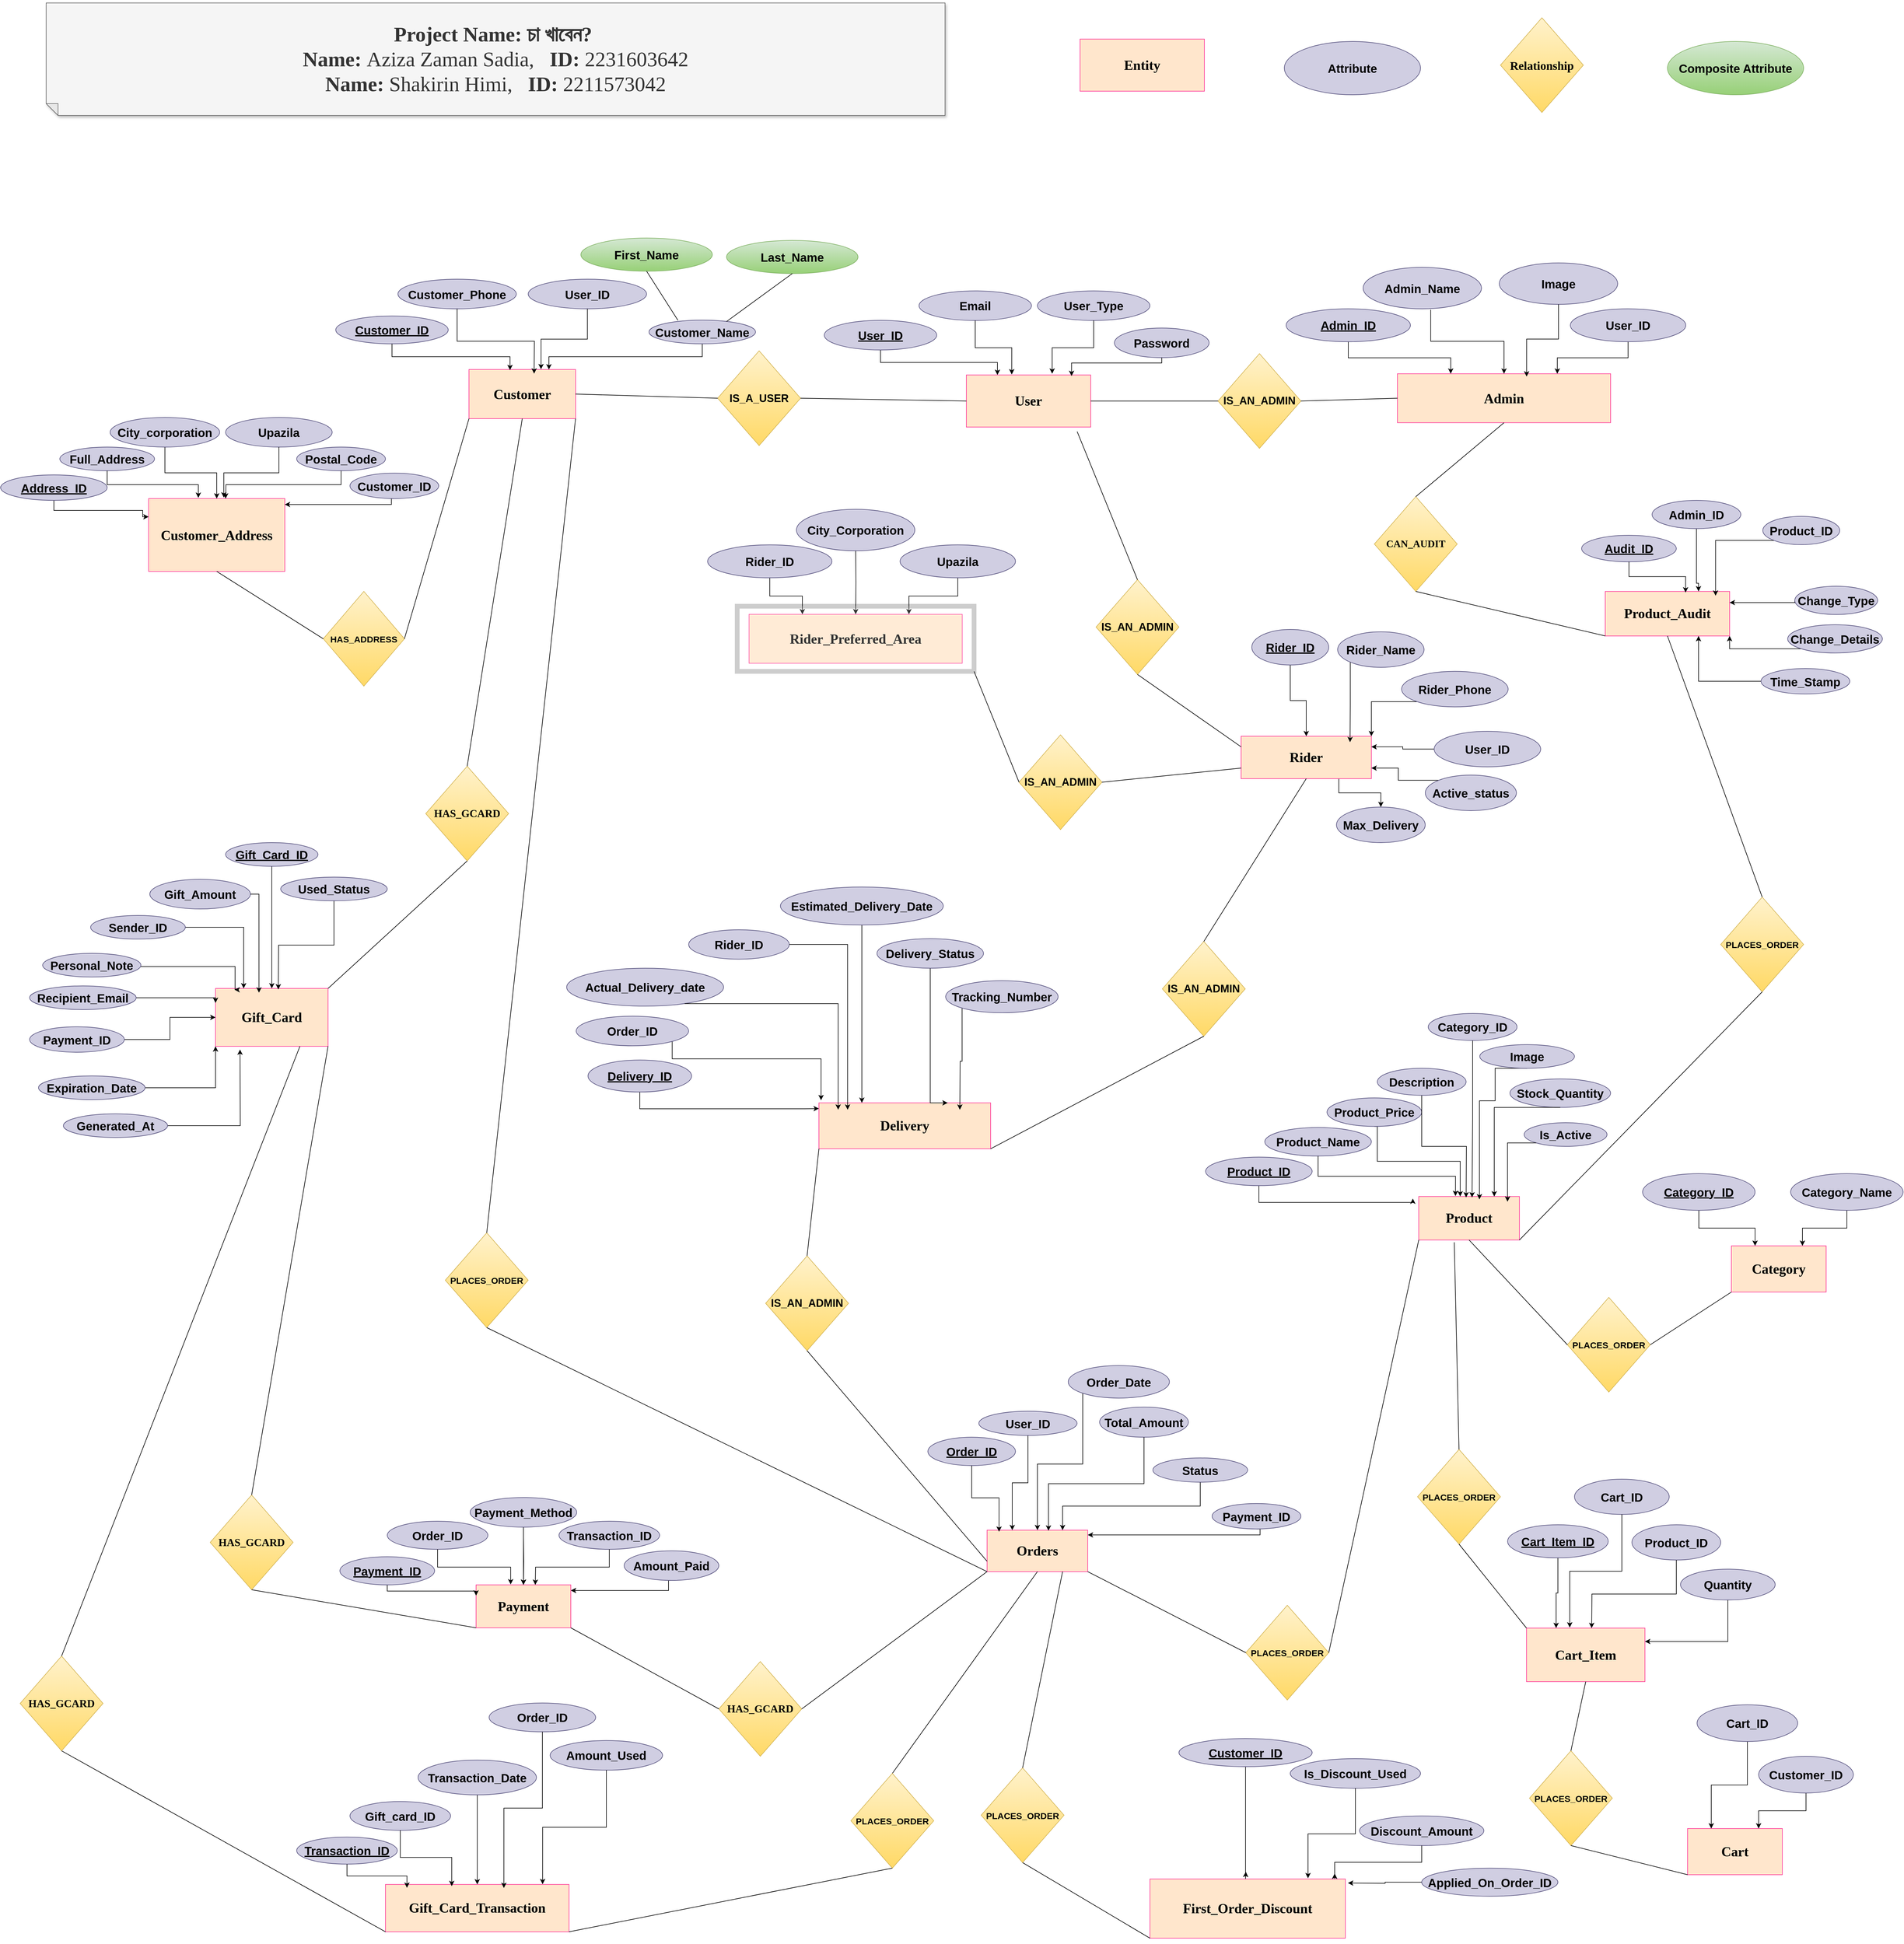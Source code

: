<mxfile version="26.0.14">
  <diagram id="R2lEEEUBdFMjLlhIrx00" name="Page-1">
    <mxGraphModel dx="4279" dy="3643" grid="0" gridSize="10" guides="1" tooltips="1" connect="1" arrows="1" fold="1" page="1" pageScale="1" pageWidth="1654" pageHeight="1169" background="none" math="0" shadow="0" extFonts="Permanent Marker^https://fonts.googleapis.com/css?family=Permanent+Marker">
      <root>
        <mxCell id="0" />
        <mxCell id="1" parent="0" />
        <mxCell id="rQkRtYJSGVrKPp-QHFrH-78" value="Customer" style="rounded=0;whiteSpace=wrap;html=1;fontFamily=gadugi;fillColor=#ffe6cc;strokeColor=light-dark(#fe3496, #996500);fontSize=23;fontStyle=1" parent="1" vertex="1">
          <mxGeometry x="-842" y="-1606" width="180" height="83" as="geometry" />
        </mxCell>
        <mxCell id="rQkRtYJSGVrKPp-QHFrH-79" style="edgeStyle=orthogonalEdgeStyle;rounded=0;orthogonalLoop=1;jettySize=auto;html=1;exitX=0.5;exitY=1;exitDx=0;exitDy=0;" parent="1" source="rQkRtYJSGVrKPp-QHFrH-78" target="rQkRtYJSGVrKPp-QHFrH-78" edge="1">
          <mxGeometry relative="1" as="geometry" />
        </mxCell>
        <mxCell id="rQkRtYJSGVrKPp-QHFrH-81" value="&lt;u&gt;Customer_ID&lt;/u&gt;" style="ellipse;whiteSpace=wrap;html=1;fontStyle=1;fillColor=#d0cee2;strokeColor=#56517e;fontSize=20;" parent="1" vertex="1">
          <mxGeometry x="-1067" y="-1696.34" width="190" height="47" as="geometry" />
        </mxCell>
        <mxCell id="hbZG4sB_QH7EyhRolY79-29" style="edgeStyle=orthogonalEdgeStyle;rounded=0;orthogonalLoop=1;jettySize=auto;html=1;exitX=0.5;exitY=1;exitDx=0;exitDy=0;entryX=0.75;entryY=0;entryDx=0;entryDy=0;" parent="1" source="rQkRtYJSGVrKPp-QHFrH-83" target="rQkRtYJSGVrKPp-QHFrH-78" edge="1">
          <mxGeometry relative="1" as="geometry" />
        </mxCell>
        <mxCell id="rQkRtYJSGVrKPp-QHFrH-83" value="Customer_Name" style="ellipse;whiteSpace=wrap;html=1;fontStyle=1;fillColor=#d0cee2;strokeColor=#56517e;fontSize=20;" parent="1" vertex="1">
          <mxGeometry x="-538" y="-1689.34" width="180" height="40" as="geometry" />
        </mxCell>
        <mxCell id="rQkRtYJSGVrKPp-QHFrH-84" value="Customer_Phone" style="ellipse;whiteSpace=wrap;html=1;fontStyle=1;fillColor=#d0cee2;strokeColor=#56517e;fontSize=20;" parent="1" vertex="1">
          <mxGeometry x="-962" y="-1758.5" width="200" height="50" as="geometry" />
        </mxCell>
        <mxCell id="rQkRtYJSGVrKPp-QHFrH-88" style="edgeStyle=orthogonalEdgeStyle;rounded=0;orthogonalLoop=1;jettySize=auto;html=1;exitX=0.5;exitY=1;exitDx=0;exitDy=0;" parent="1" source="rQkRtYJSGVrKPp-QHFrH-84" edge="1">
          <mxGeometry relative="1" as="geometry">
            <mxPoint x="-732" y="-1599" as="targetPoint" />
          </mxGeometry>
        </mxCell>
        <mxCell id="rQkRtYJSGVrKPp-QHFrH-106" value="IS_A_USER" style="rhombus;whiteSpace=wrap;html=1;fillColor=#fff2cc;strokeColor=#d6b656;gradientColor=#ffd966;fontStyle=1;fontSize=18;" parent="1" vertex="1">
          <mxGeometry x="-422" y="-1637.5" width="140" height="160" as="geometry" />
        </mxCell>
        <mxCell id="rQkRtYJSGVrKPp-QHFrH-108" style="edgeStyle=orthogonalEdgeStyle;rounded=0;orthogonalLoop=1;jettySize=auto;html=1;exitX=0.5;exitY=1;exitDx=0;exitDy=0;" parent="1" source="rQkRtYJSGVrKPp-QHFrH-107" target="rQkRtYJSGVrKPp-QHFrH-107" edge="1">
          <mxGeometry relative="1" as="geometry" />
        </mxCell>
        <mxCell id="hbZG4sB_QH7EyhRolY79-27" style="edgeStyle=orthogonalEdgeStyle;rounded=0;orthogonalLoop=1;jettySize=auto;html=1;exitX=0.5;exitY=1;exitDx=0;exitDy=0;entryX=0.25;entryY=0;entryDx=0;entryDy=0;" parent="1" source="rQkRtYJSGVrKPp-QHFrH-110" target="rQkRtYJSGVrKPp-QHFrH-107" edge="1">
          <mxGeometry relative="1" as="geometry" />
        </mxCell>
        <mxCell id="rQkRtYJSGVrKPp-QHFrH-110" value="&lt;u&gt;User_ID&lt;/u&gt;" style="ellipse;whiteSpace=wrap;html=1;fontStyle=1;fillColor=#d0cee2;strokeColor=#56517e;fontSize=20;" parent="1" vertex="1">
          <mxGeometry x="-242" y="-1689" width="190" height="50" as="geometry" />
        </mxCell>
        <mxCell id="rQkRtYJSGVrKPp-QHFrH-112" value="Password" style="ellipse;whiteSpace=wrap;html=1;fontStyle=1;fillColor=#d0cee2;strokeColor=#56517e;fontSize=20;" parent="1" vertex="1">
          <mxGeometry x="248" y="-1676" width="160" height="50" as="geometry" />
        </mxCell>
        <mxCell id="rQkRtYJSGVrKPp-QHFrH-113" value="User_Type" style="ellipse;whiteSpace=wrap;html=1;fontStyle=1;fillColor=#d0cee2;strokeColor=#56517e;fontSize=20;" parent="1" vertex="1">
          <mxGeometry x="118" y="-1738.75" width="190" height="50" as="geometry" />
        </mxCell>
        <mxCell id="rQkRtYJSGVrKPp-QHFrH-114" value="Email" style="ellipse;whiteSpace=wrap;html=1;fontStyle=1;fillColor=#d0cee2;strokeColor=#56517e;fontSize=20;" parent="1" vertex="1">
          <mxGeometry x="-82" y="-1738.75" width="190" height="50" as="geometry" />
        </mxCell>
        <mxCell id="rQkRtYJSGVrKPp-QHFrH-117" style="edgeStyle=orthogonalEdgeStyle;rounded=0;orthogonalLoop=1;jettySize=auto;html=1;exitX=0.5;exitY=1;exitDx=0;exitDy=0;entryX=0.69;entryY=-0.024;entryDx=0;entryDy=0;entryPerimeter=0;" parent="1" source="rQkRtYJSGVrKPp-QHFrH-113" target="rQkRtYJSGVrKPp-QHFrH-107" edge="1">
          <mxGeometry relative="1" as="geometry">
            <mxPoint x="138" y="-1570.75" as="targetPoint" />
          </mxGeometry>
        </mxCell>
        <mxCell id="rQkRtYJSGVrKPp-QHFrH-118" style="edgeStyle=orthogonalEdgeStyle;rounded=0;orthogonalLoop=1;jettySize=auto;html=1;exitX=0.5;exitY=1;exitDx=0;exitDy=0;entryX=0.365;entryY=-0.01;entryDx=0;entryDy=0;entryPerimeter=0;" parent="1" source="rQkRtYJSGVrKPp-QHFrH-114" target="rQkRtYJSGVrKPp-QHFrH-107" edge="1">
          <mxGeometry relative="1" as="geometry" />
        </mxCell>
        <mxCell id="rQkRtYJSGVrKPp-QHFrH-122" value="Cart_Item" style="rounded=0;whiteSpace=wrap;html=1;fontFamily=gadugi;fillColor=#ffe6cc;strokeColor=light-dark(#fe3496, #996500);fontStyle=1;fontSize=23;" parent="1" vertex="1">
          <mxGeometry x="944" y="519.5" width="200" height="90.5" as="geometry" />
        </mxCell>
        <mxCell id="rQkRtYJSGVrKPp-QHFrH-123" style="edgeStyle=orthogonalEdgeStyle;rounded=0;orthogonalLoop=1;jettySize=auto;html=1;exitX=0.5;exitY=1;exitDx=0;exitDy=0;" parent="1" source="rQkRtYJSGVrKPp-QHFrH-122" target="rQkRtYJSGVrKPp-QHFrH-122" edge="1">
          <mxGeometry relative="1" as="geometry" />
        </mxCell>
        <mxCell id="hbZG4sB_QH7EyhRolY79-191" style="edgeStyle=orthogonalEdgeStyle;rounded=0;orthogonalLoop=1;jettySize=auto;html=1;exitX=0.5;exitY=1;exitDx=0;exitDy=0;entryX=0.25;entryY=0;entryDx=0;entryDy=0;" parent="1" source="rQkRtYJSGVrKPp-QHFrH-125" target="rQkRtYJSGVrKPp-QHFrH-122" edge="1">
          <mxGeometry relative="1" as="geometry" />
        </mxCell>
        <mxCell id="rQkRtYJSGVrKPp-QHFrH-125" value="&lt;u&gt;Cart_Item_ID&lt;/u&gt;" style="ellipse;whiteSpace=wrap;html=1;fontStyle=1;fillColor=#d0cee2;strokeColor=#56517e;fontSize=20;" parent="1" vertex="1">
          <mxGeometry x="912" y="345" width="170" height="55.91" as="geometry" />
        </mxCell>
        <mxCell id="rQkRtYJSGVrKPp-QHFrH-128" value="Product_ID" style="ellipse;whiteSpace=wrap;html=1;fontStyle=1;fillColor=#d0cee2;strokeColor=#56517e;fontSize=20;" parent="1" vertex="1">
          <mxGeometry x="1122" y="345" width="150" height="59.5" as="geometry" />
        </mxCell>
        <mxCell id="rQkRtYJSGVrKPp-QHFrH-129" value="Cart_ID" style="ellipse;whiteSpace=wrap;html=1;fontStyle=1;fillColor=#d0cee2;strokeColor=#56517e;fontSize=20;" parent="1" vertex="1">
          <mxGeometry x="1025" y="268" width="160" height="59.5" as="geometry" />
        </mxCell>
        <mxCell id="rQkRtYJSGVrKPp-QHFrH-132" style="edgeStyle=orthogonalEdgeStyle;rounded=0;orthogonalLoop=1;jettySize=auto;html=1;exitX=0.5;exitY=1;exitDx=0;exitDy=0;" parent="1" source="rQkRtYJSGVrKPp-QHFrH-128" edge="1">
          <mxGeometry relative="1" as="geometry">
            <mxPoint x="1054" y="519.5" as="targetPoint" />
          </mxGeometry>
        </mxCell>
        <mxCell id="rQkRtYJSGVrKPp-QHFrH-133" style="edgeStyle=orthogonalEdgeStyle;rounded=0;orthogonalLoop=1;jettySize=auto;html=1;exitX=0.5;exitY=1;exitDx=0;exitDy=0;entryX=0.365;entryY=-0.01;entryDx=0;entryDy=0;entryPerimeter=0;" parent="1" source="rQkRtYJSGVrKPp-QHFrH-129" target="rQkRtYJSGVrKPp-QHFrH-122" edge="1">
          <mxGeometry relative="1" as="geometry" />
        </mxCell>
        <mxCell id="rQkRtYJSGVrKPp-QHFrH-148" value="Customer_Address" style="rounded=0;whiteSpace=wrap;html=1;fontFamily=gadugi;fillColor=#ffe6cc;strokeColor=light-dark(#fe3496, #996500);fontSize=23;fontStyle=1" parent="1" vertex="1">
          <mxGeometry x="-1383" y="-1388" width="230" height="123" as="geometry" />
        </mxCell>
        <mxCell id="rQkRtYJSGVrKPp-QHFrH-149" style="edgeStyle=orthogonalEdgeStyle;rounded=0;orthogonalLoop=1;jettySize=auto;html=1;exitX=0.5;exitY=1;exitDx=0;exitDy=0;" parent="1" source="rQkRtYJSGVrKPp-QHFrH-148" target="rQkRtYJSGVrKPp-QHFrH-148" edge="1">
          <mxGeometry relative="1" as="geometry" />
        </mxCell>
        <mxCell id="yJHCzrc06ZQvmD5bulq7-8" style="edgeStyle=orthogonalEdgeStyle;rounded=0;orthogonalLoop=1;jettySize=auto;html=1;exitX=0.5;exitY=1;exitDx=0;exitDy=0;entryX=0;entryY=0.25;entryDx=0;entryDy=0;" parent="1" source="rQkRtYJSGVrKPp-QHFrH-151" target="rQkRtYJSGVrKPp-QHFrH-148" edge="1">
          <mxGeometry relative="1" as="geometry">
            <Array as="points">
              <mxPoint x="-1533" y="-1368" />
              <mxPoint x="-1393" y="-1368" />
              <mxPoint x="-1393" y="-1370" />
            </Array>
          </mxGeometry>
        </mxCell>
        <mxCell id="rQkRtYJSGVrKPp-QHFrH-151" value="&lt;u&gt;Address_ID&lt;/u&gt;" style="ellipse;whiteSpace=wrap;html=1;fontStyle=1;fillColor=#d0cee2;strokeColor=#56517e;direction=west;fontSize=20;" parent="1" vertex="1">
          <mxGeometry x="-1633" y="-1428" width="180" height="43" as="geometry" />
        </mxCell>
        <mxCell id="rQkRtYJSGVrKPp-QHFrH-152" style="edgeStyle=orthogonalEdgeStyle;rounded=0;orthogonalLoop=1;jettySize=auto;html=1;exitX=0.5;exitY=1;exitDx=0;exitDy=0;" parent="1" source="rQkRtYJSGVrKPp-QHFrH-153" target="rQkRtYJSGVrKPp-QHFrH-148" edge="1">
          <mxGeometry relative="1" as="geometry">
            <Array as="points">
              <mxPoint x="-973" y="-1388" />
              <mxPoint x="-973" y="-1378" />
            </Array>
          </mxGeometry>
        </mxCell>
        <mxCell id="rQkRtYJSGVrKPp-QHFrH-153" value="Customer_ID" style="ellipse;whiteSpace=wrap;html=1;fontStyle=1;fillColor=#d0cee2;strokeColor=#56517e;fontSize=20;" parent="1" vertex="1">
          <mxGeometry x="-1043" y="-1431" width="150" height="43" as="geometry" />
        </mxCell>
        <mxCell id="rQkRtYJSGVrKPp-QHFrH-154" value="Postal_Code" style="ellipse;whiteSpace=wrap;html=1;fontStyle=1;fillColor=#d0cee2;strokeColor=#56517e;fontSize=20;" parent="1" vertex="1">
          <mxGeometry x="-1133" y="-1475" width="150" height="40" as="geometry" />
        </mxCell>
        <mxCell id="rQkRtYJSGVrKPp-QHFrH-155" value="Full_Address" style="ellipse;whiteSpace=wrap;html=1;fontStyle=1;fillColor=#d0cee2;strokeColor=#56517e;fontSize=20;" parent="1" vertex="1">
          <mxGeometry x="-1533" y="-1475" width="160" height="40" as="geometry" />
        </mxCell>
        <mxCell id="rQkRtYJSGVrKPp-QHFrH-156" style="edgeStyle=orthogonalEdgeStyle;rounded=0;orthogonalLoop=1;jettySize=auto;html=1;exitX=0.5;exitY=1;exitDx=0;exitDy=0;" parent="1" source="rQkRtYJSGVrKPp-QHFrH-157" target="rQkRtYJSGVrKPp-QHFrH-148" edge="1">
          <mxGeometry relative="1" as="geometry">
            <mxPoint x="-1273" y="-1428" as="sourcePoint" />
          </mxGeometry>
        </mxCell>
        <mxCell id="rQkRtYJSGVrKPp-QHFrH-157" value="City_corporation" style="ellipse;whiteSpace=wrap;html=1;fontStyle=1;fillColor=#d0cee2;strokeColor=#56517e;fontSize=20;" parent="1" vertex="1">
          <mxGeometry x="-1448" y="-1525" width="185" height="50" as="geometry" />
        </mxCell>
        <mxCell id="rQkRtYJSGVrKPp-QHFrH-158" style="edgeStyle=orthogonalEdgeStyle;rounded=0;orthogonalLoop=1;jettySize=auto;html=1;exitX=0.5;exitY=1;exitDx=0;exitDy=0;" parent="1" source="rQkRtYJSGVrKPp-QHFrH-154" edge="1">
          <mxGeometry relative="1" as="geometry">
            <mxPoint x="-1253" y="-1388" as="targetPoint" />
          </mxGeometry>
        </mxCell>
        <mxCell id="rQkRtYJSGVrKPp-QHFrH-159" style="edgeStyle=orthogonalEdgeStyle;rounded=0;orthogonalLoop=1;jettySize=auto;html=1;exitX=0.5;exitY=1;exitDx=0;exitDy=0;entryX=0.365;entryY=-0.01;entryDx=0;entryDy=0;entryPerimeter=0;" parent="1" source="rQkRtYJSGVrKPp-QHFrH-155" target="rQkRtYJSGVrKPp-QHFrH-148" edge="1">
          <mxGeometry relative="1" as="geometry" />
        </mxCell>
        <mxCell id="rQkRtYJSGVrKPp-QHFrH-161" value="Upazila" style="ellipse;whiteSpace=wrap;html=1;fontStyle=1;fillColor=#d0cee2;strokeColor=#56517e;fontSize=20;" parent="1" vertex="1">
          <mxGeometry x="-1253" y="-1525" width="180" height="50" as="geometry" />
        </mxCell>
        <mxCell id="rQkRtYJSGVrKPp-QHFrH-165" style="edgeStyle=orthogonalEdgeStyle;rounded=0;orthogonalLoop=1;jettySize=auto;html=1;exitX=0.5;exitY=1;exitDx=0;exitDy=0;" parent="1" source="rQkRtYJSGVrKPp-QHFrH-153" target="rQkRtYJSGVrKPp-QHFrH-153" edge="1">
          <mxGeometry relative="1" as="geometry" />
        </mxCell>
        <mxCell id="rQkRtYJSGVrKPp-QHFrH-180" value="Orders" style="rounded=0;whiteSpace=wrap;html=1;fontFamily=gadugi;fillColor=#ffe6cc;strokeColor=light-dark(#fe3496, #996500);fontSize=23;fontStyle=1" parent="1" vertex="1">
          <mxGeometry x="33" y="354.14" width="170" height="70" as="geometry" />
        </mxCell>
        <mxCell id="rQkRtYJSGVrKPp-QHFrH-181" style="edgeStyle=orthogonalEdgeStyle;rounded=0;orthogonalLoop=1;jettySize=auto;html=1;exitX=0.5;exitY=1;exitDx=0;exitDy=0;" parent="1" source="rQkRtYJSGVrKPp-QHFrH-180" target="rQkRtYJSGVrKPp-QHFrH-180" edge="1">
          <mxGeometry relative="1" as="geometry" />
        </mxCell>
        <mxCell id="rQkRtYJSGVrKPp-QHFrH-183" value="&lt;u&gt;Order_ID&lt;/u&gt;" style="ellipse;whiteSpace=wrap;html=1;fontStyle=1;fillColor=#d0cee2;strokeColor=#56517e;direction=west;fontSize=20;" parent="1" vertex="1">
          <mxGeometry x="-67" y="197.14" width="148" height="47.93" as="geometry" />
        </mxCell>
        <mxCell id="rQkRtYJSGVrKPp-QHFrH-184" style="edgeStyle=orthogonalEdgeStyle;rounded=0;orthogonalLoop=1;jettySize=auto;html=1;exitX=0.5;exitY=1;exitDx=0;exitDy=0;" parent="1" source="rQkRtYJSGVrKPp-QHFrH-185" target="rQkRtYJSGVrKPp-QHFrH-180" edge="1">
          <mxGeometry relative="1" as="geometry">
            <Array as="points">
              <mxPoint x="494" y="352.14" />
              <mxPoint x="494" y="362.14" />
            </Array>
          </mxGeometry>
        </mxCell>
        <mxCell id="rQkRtYJSGVrKPp-QHFrH-185" value="Payment_ID" style="ellipse;whiteSpace=wrap;html=1;fontStyle=1;fillColor=#d0cee2;strokeColor=#56517e;fontSize=20;" parent="1" vertex="1">
          <mxGeometry x="413" y="309.07" width="150" height="43" as="geometry" />
        </mxCell>
        <mxCell id="hbZG4sB_QH7EyhRolY79-75" style="edgeStyle=orthogonalEdgeStyle;rounded=0;orthogonalLoop=1;jettySize=auto;html=1;exitX=0.5;exitY=1;exitDx=0;exitDy=0;entryX=0.75;entryY=0;entryDx=0;entryDy=0;" parent="1" source="rQkRtYJSGVrKPp-QHFrH-186" target="rQkRtYJSGVrKPp-QHFrH-180" edge="1">
          <mxGeometry relative="1" as="geometry" />
        </mxCell>
        <mxCell id="rQkRtYJSGVrKPp-QHFrH-186" value="Status" style="ellipse;whiteSpace=wrap;html=1;fontStyle=1;fillColor=#d0cee2;strokeColor=#56517e;fontSize=20;" parent="1" vertex="1">
          <mxGeometry x="313" y="232.14" width="160" height="40.93" as="geometry" />
        </mxCell>
        <mxCell id="hbZG4sB_QH7EyhRolY79-67" style="edgeStyle=orthogonalEdgeStyle;rounded=0;orthogonalLoop=1;jettySize=auto;html=1;exitX=0.5;exitY=1;exitDx=0;exitDy=0;entryX=0.25;entryY=0;entryDx=0;entryDy=0;" parent="1" source="rQkRtYJSGVrKPp-QHFrH-187" target="rQkRtYJSGVrKPp-QHFrH-180" edge="1">
          <mxGeometry relative="1" as="geometry" />
        </mxCell>
        <mxCell id="rQkRtYJSGVrKPp-QHFrH-187" value="User_ID" style="ellipse;whiteSpace=wrap;html=1;fontStyle=1;fillColor=#d0cee2;strokeColor=#56517e;fontSize=20;" parent="1" vertex="1">
          <mxGeometry x="19" y="153.21" width="166" height="40.93" as="geometry" />
        </mxCell>
        <mxCell id="hbZG4sB_QH7EyhRolY79-69" style="edgeStyle=orthogonalEdgeStyle;rounded=0;orthogonalLoop=1;jettySize=auto;html=1;exitX=0;exitY=1;exitDx=0;exitDy=0;" parent="1" source="rQkRtYJSGVrKPp-QHFrH-189" target="rQkRtYJSGVrKPp-QHFrH-180" edge="1">
          <mxGeometry relative="1" as="geometry" />
        </mxCell>
        <mxCell id="rQkRtYJSGVrKPp-QHFrH-189" value="Order_Date" style="ellipse;whiteSpace=wrap;html=1;fontStyle=1;fillColor=#d0cee2;strokeColor=#56517e;fontSize=20;" parent="1" vertex="1">
          <mxGeometry x="170" y="76.14" width="171" height="54.93" as="geometry" />
        </mxCell>
        <mxCell id="rQkRtYJSGVrKPp-QHFrH-194" value="Total_Amount" style="ellipse;whiteSpace=wrap;html=1;fontStyle=1;fillColor=#d0cee2;strokeColor=#56517e;fontSize=20;" parent="1" vertex="1">
          <mxGeometry x="223" y="146.21" width="150" height="50.93" as="geometry" />
        </mxCell>
        <mxCell id="rQkRtYJSGVrKPp-QHFrH-195" style="edgeStyle=orthogonalEdgeStyle;rounded=0;orthogonalLoop=1;jettySize=auto;html=1;exitX=0.5;exitY=1;exitDx=0;exitDy=0;" parent="1" source="rQkRtYJSGVrKPp-QHFrH-185" target="rQkRtYJSGVrKPp-QHFrH-185" edge="1">
          <mxGeometry relative="1" as="geometry" />
        </mxCell>
        <mxCell id="rQkRtYJSGVrKPp-QHFrH-196" value="Payment" style="rounded=0;whiteSpace=wrap;html=1;fontFamily=gadugi;fillColor=#ffe6cc;strokeColor=light-dark(#fe3496, #996500);fontSize=23;fontStyle=1" parent="1" vertex="1">
          <mxGeometry x="-830" y="446.5" width="160" height="72.5" as="geometry" />
        </mxCell>
        <mxCell id="rQkRtYJSGVrKPp-QHFrH-197" style="edgeStyle=orthogonalEdgeStyle;rounded=0;orthogonalLoop=1;jettySize=auto;html=1;exitX=0.5;exitY=1;exitDx=0;exitDy=0;" parent="1" source="rQkRtYJSGVrKPp-QHFrH-196" target="rQkRtYJSGVrKPp-QHFrH-196" edge="1">
          <mxGeometry relative="1" as="geometry" />
        </mxCell>
        <mxCell id="rQkRtYJSGVrKPp-QHFrH-198" style="edgeStyle=orthogonalEdgeStyle;rounded=0;orthogonalLoop=1;jettySize=auto;html=1;exitX=0.5;exitY=1;exitDx=0;exitDy=0;entryX=0;entryY=0.25;entryDx=0;entryDy=0;" parent="1" source="rQkRtYJSGVrKPp-QHFrH-199" target="rQkRtYJSGVrKPp-QHFrH-196" edge="1">
          <mxGeometry relative="1" as="geometry">
            <mxPoint x="-840" y="457" as="targetPoint" />
            <Array as="points">
              <mxPoint x="-980" y="457" />
              <mxPoint x="-830" y="457" />
            </Array>
          </mxGeometry>
        </mxCell>
        <mxCell id="rQkRtYJSGVrKPp-QHFrH-199" value="&lt;u&gt;Payment_ID&lt;/u&gt;" style="ellipse;whiteSpace=wrap;html=1;fontStyle=1;fillColor=#d0cee2;strokeColor=#56517e;fontSize=20;direction=west;" parent="1" vertex="1">
          <mxGeometry x="-1060" y="399" width="160" height="47.5" as="geometry" />
        </mxCell>
        <mxCell id="rQkRtYJSGVrKPp-QHFrH-200" style="edgeStyle=orthogonalEdgeStyle;rounded=0;orthogonalLoop=1;jettySize=auto;html=1;exitX=0.5;exitY=1;exitDx=0;exitDy=0;" parent="1" source="rQkRtYJSGVrKPp-QHFrH-201" target="rQkRtYJSGVrKPp-QHFrH-196" edge="1">
          <mxGeometry relative="1" as="geometry">
            <Array as="points">
              <mxPoint x="-505" y="456" />
            </Array>
          </mxGeometry>
        </mxCell>
        <mxCell id="rQkRtYJSGVrKPp-QHFrH-201" value="Amount_Paid" style="ellipse;whiteSpace=wrap;html=1;fontStyle=1;fillColor=#d0cee2;strokeColor=#56517e;fontSize=20;" parent="1" vertex="1">
          <mxGeometry x="-580" y="389" width="160" height="50" as="geometry" />
        </mxCell>
        <mxCell id="rQkRtYJSGVrKPp-QHFrH-202" value="Transaction_ID" style="ellipse;whiteSpace=wrap;html=1;fontStyle=1;fillColor=#d0cee2;strokeColor=#56517e;fontSize=20;" parent="1" vertex="1">
          <mxGeometry x="-690" y="339" width="170" height="47.5" as="geometry" />
        </mxCell>
        <mxCell id="rQkRtYJSGVrKPp-QHFrH-203" value="Order_ID" style="ellipse;whiteSpace=wrap;html=1;fontStyle=1;fillColor=#d0cee2;strokeColor=#56517e;fontSize=20;" parent="1" vertex="1">
          <mxGeometry x="-980" y="339" width="170" height="47.5" as="geometry" />
        </mxCell>
        <mxCell id="rQkRtYJSGVrKPp-QHFrH-204" style="edgeStyle=orthogonalEdgeStyle;rounded=0;orthogonalLoop=1;jettySize=auto;html=1;exitX=0.5;exitY=1;exitDx=0;exitDy=0;" parent="1" target="rQkRtYJSGVrKPp-QHFrH-196" edge="1">
          <mxGeometry relative="1" as="geometry">
            <mxPoint x="-750" y="366.5" as="sourcePoint" />
          </mxGeometry>
        </mxCell>
        <mxCell id="e_lPp5WETMrQ2OMcBh4P-4" style="edgeStyle=orthogonalEdgeStyle;rounded=0;orthogonalLoop=1;jettySize=auto;html=1;entryX=0.5;entryY=0;entryDx=0;entryDy=0;" parent="1" source="rQkRtYJSGVrKPp-QHFrH-205" target="rQkRtYJSGVrKPp-QHFrH-196" edge="1">
          <mxGeometry relative="1" as="geometry" />
        </mxCell>
        <mxCell id="rQkRtYJSGVrKPp-QHFrH-205" value="Payment_Method" style="ellipse;whiteSpace=wrap;html=1;fontStyle=1;fillColor=#d0cee2;strokeColor=#56517e;fontSize=20;" parent="1" vertex="1">
          <mxGeometry x="-840" y="299" width="180" height="50" as="geometry" />
        </mxCell>
        <mxCell id="rQkRtYJSGVrKPp-QHFrH-206" style="edgeStyle=orthogonalEdgeStyle;rounded=0;orthogonalLoop=1;jettySize=auto;html=1;exitX=0.5;exitY=1;exitDx=0;exitDy=0;" parent="1" source="rQkRtYJSGVrKPp-QHFrH-202" edge="1">
          <mxGeometry relative="1" as="geometry">
            <mxPoint x="-730" y="446.5" as="targetPoint" />
          </mxGeometry>
        </mxCell>
        <mxCell id="rQkRtYJSGVrKPp-QHFrH-207" style="edgeStyle=orthogonalEdgeStyle;rounded=0;orthogonalLoop=1;jettySize=auto;html=1;exitX=0.5;exitY=1;exitDx=0;exitDy=0;entryX=0.365;entryY=-0.01;entryDx=0;entryDy=0;entryPerimeter=0;" parent="1" source="rQkRtYJSGVrKPp-QHFrH-203" target="rQkRtYJSGVrKPp-QHFrH-196" edge="1">
          <mxGeometry relative="1" as="geometry" />
        </mxCell>
        <mxCell id="rQkRtYJSGVrKPp-QHFrH-219" value="Cart" style="rounded=0;whiteSpace=wrap;html=1;fontFamily=gadugi;fillColor=#ffe6cc;strokeColor=light-dark(#fe3496, #996500);fontSize=23;fontStyle=1" parent="1" vertex="1">
          <mxGeometry x="1216" y="858" width="160" height="78" as="geometry" />
        </mxCell>
        <mxCell id="rQkRtYJSGVrKPp-QHFrH-220" style="edgeStyle=orthogonalEdgeStyle;rounded=0;orthogonalLoop=1;jettySize=auto;html=1;exitX=0.5;exitY=1;exitDx=0;exitDy=0;" parent="1" source="rQkRtYJSGVrKPp-QHFrH-219" target="rQkRtYJSGVrKPp-QHFrH-219" edge="1">
          <mxGeometry relative="1" as="geometry" />
        </mxCell>
        <mxCell id="rQkRtYJSGVrKPp-QHFrH-233" style="edgeStyle=orthogonalEdgeStyle;rounded=0;orthogonalLoop=1;jettySize=auto;html=1;exitX=0.5;exitY=1;exitDx=0;exitDy=0;entryX=0.25;entryY=0;entryDx=0;entryDy=0;" parent="1" source="rQkRtYJSGVrKPp-QHFrH-222" target="rQkRtYJSGVrKPp-QHFrH-219" edge="1">
          <mxGeometry relative="1" as="geometry">
            <mxPoint x="1266" y="818" as="targetPoint" />
          </mxGeometry>
        </mxCell>
        <mxCell id="rQkRtYJSGVrKPp-QHFrH-222" value="Cart_ID" style="ellipse;whiteSpace=wrap;html=1;fontStyle=1;fillColor=#d0cee2;strokeColor=#56517e;fontSize=20;" parent="1" vertex="1">
          <mxGeometry x="1232" y="649" width="170" height="62" as="geometry" />
        </mxCell>
        <mxCell id="rQkRtYJSGVrKPp-QHFrH-234" style="edgeStyle=orthogonalEdgeStyle;rounded=0;orthogonalLoop=1;jettySize=auto;html=1;exitX=0.5;exitY=1;exitDx=0;exitDy=0;entryX=0.75;entryY=0;entryDx=0;entryDy=0;" parent="1" source="rQkRtYJSGVrKPp-QHFrH-224" target="rQkRtYJSGVrKPp-QHFrH-219" edge="1">
          <mxGeometry relative="1" as="geometry" />
        </mxCell>
        <mxCell id="rQkRtYJSGVrKPp-QHFrH-224" value="Customer_ID" style="ellipse;whiteSpace=wrap;html=1;fontStyle=1;fillColor=#d0cee2;strokeColor=#56517e;fontSize=20;" parent="1" vertex="1">
          <mxGeometry x="1336" y="736" width="160" height="62" as="geometry" />
        </mxCell>
        <mxCell id="rQkRtYJSGVrKPp-QHFrH-231" style="edgeStyle=orthogonalEdgeStyle;rounded=0;orthogonalLoop=1;jettySize=auto;html=1;exitX=0.5;exitY=1;exitDx=0;exitDy=0;entryX=1;entryY=0.25;entryDx=0;entryDy=0;" parent="1" source="rQkRtYJSGVrKPp-QHFrH-229" target="rQkRtYJSGVrKPp-QHFrH-122" edge="1">
          <mxGeometry relative="1" as="geometry" />
        </mxCell>
        <mxCell id="rQkRtYJSGVrKPp-QHFrH-229" value="Quantity" style="ellipse;whiteSpace=wrap;html=1;fontStyle=1;fillColor=#d0cee2;strokeColor=#56517e;fontSize=20;" parent="1" vertex="1">
          <mxGeometry x="1204" y="420" width="160" height="52.04" as="geometry" />
        </mxCell>
        <mxCell id="rQkRtYJSGVrKPp-QHFrH-236" value="Product" style="rounded=0;whiteSpace=wrap;html=1;fontFamily=gadugi;fillColor=#ffe6cc;strokeColor=light-dark(#fe3496, #996500);fontSize=23;fontStyle=1" parent="1" vertex="1">
          <mxGeometry x="762" y="-209.4" width="170" height="73.49" as="geometry" />
        </mxCell>
        <mxCell id="rQkRtYJSGVrKPp-QHFrH-237" style="edgeStyle=orthogonalEdgeStyle;rounded=0;orthogonalLoop=1;jettySize=auto;html=1;exitX=0.5;exitY=1;exitDx=0;exitDy=0;" parent="1" source="rQkRtYJSGVrKPp-QHFrH-236" target="rQkRtYJSGVrKPp-QHFrH-236" edge="1">
          <mxGeometry relative="1" as="geometry" />
        </mxCell>
        <mxCell id="rQkRtYJSGVrKPp-QHFrH-238" style="edgeStyle=orthogonalEdgeStyle;rounded=0;orthogonalLoop=1;jettySize=auto;html=1;exitX=0.5;exitY=1;exitDx=0;exitDy=0;" parent="1" source="rQkRtYJSGVrKPp-QHFrH-239" edge="1">
          <mxGeometry relative="1" as="geometry">
            <mxPoint x="752" y="-205.91" as="targetPoint" />
            <Array as="points">
              <mxPoint x="672" y="-199.4" />
              <mxPoint x="782" y="-199.4" />
            </Array>
          </mxGeometry>
        </mxCell>
        <mxCell id="rQkRtYJSGVrKPp-QHFrH-239" value="&lt;u&gt;Product_ID&lt;/u&gt;" style="ellipse;whiteSpace=wrap;html=1;fontStyle=1;fillColor=#d0cee2;strokeColor=#56517e;fontSize=20;" parent="1" vertex="1">
          <mxGeometry x="402" y="-275.91" width="180" height="48.18" as="geometry" />
        </mxCell>
        <mxCell id="rQkRtYJSGVrKPp-QHFrH-241" value="Is_Active" style="ellipse;whiteSpace=wrap;html=1;fontStyle=1;fillColor=#d0cee2;strokeColor=#56517e;fontSize=20;" parent="1" vertex="1">
          <mxGeometry x="940" y="-334" width="140" height="40" as="geometry" />
        </mxCell>
        <mxCell id="rQkRtYJSGVrKPp-QHFrH-242" value="Stock_Quantity" style="ellipse;whiteSpace=wrap;html=1;fontStyle=1;fillColor=#d0cee2;strokeColor=#56517e;fontSize=20;" parent="1" vertex="1">
          <mxGeometry x="916" y="-408" width="170" height="48.18" as="geometry" />
        </mxCell>
        <mxCell id="rQkRtYJSGVrKPp-QHFrH-243" value="Product_Name" style="ellipse;whiteSpace=wrap;html=1;fontStyle=1;fillColor=#d0cee2;strokeColor=#56517e;fontSize=20;" parent="1" vertex="1">
          <mxGeometry x="502" y="-325.91" width="180" height="48.18" as="geometry" />
        </mxCell>
        <mxCell id="rQkRtYJSGVrKPp-QHFrH-244" style="edgeStyle=orthogonalEdgeStyle;rounded=0;orthogonalLoop=1;jettySize=auto;html=1;exitX=0.5;exitY=1;exitDx=0;exitDy=0;" parent="1" source="rQkRtYJSGVrKPp-QHFrH-245" target="rQkRtYJSGVrKPp-QHFrH-236" edge="1">
          <mxGeometry relative="1" as="geometry">
            <mxPoint x="842" y="-249.4" as="sourcePoint" />
            <Array as="points">
              <mxPoint x="692" y="-268.73" />
              <mxPoint x="832" y="-268.73" />
            </Array>
          </mxGeometry>
        </mxCell>
        <mxCell id="rQkRtYJSGVrKPp-QHFrH-245" value="Product_Price" style="ellipse;whiteSpace=wrap;html=1;fontStyle=1;fillColor=#d0cee2;strokeColor=#56517e;fontSize=20;" parent="1" vertex="1">
          <mxGeometry x="607" y="-375.91" width="160" height="48.18" as="geometry" />
        </mxCell>
        <mxCell id="rQkRtYJSGVrKPp-QHFrH-246" style="edgeStyle=orthogonalEdgeStyle;rounded=0;orthogonalLoop=1;jettySize=auto;html=1;exitX=0.5;exitY=1;exitDx=0;exitDy=0;entryX=0.75;entryY=0;entryDx=0;entryDy=0;" parent="1" source="rQkRtYJSGVrKPp-QHFrH-242" target="rQkRtYJSGVrKPp-QHFrH-236" edge="1">
          <mxGeometry relative="1" as="geometry">
            <mxPoint x="872" y="-217.73" as="targetPoint" />
            <Array as="points">
              <mxPoint x="890" y="-360" />
            </Array>
          </mxGeometry>
        </mxCell>
        <mxCell id="rQkRtYJSGVrKPp-QHFrH-247" style="edgeStyle=orthogonalEdgeStyle;rounded=0;orthogonalLoop=1;jettySize=auto;html=1;exitX=0.5;exitY=1;exitDx=0;exitDy=0;entryX=0.365;entryY=-0.01;entryDx=0;entryDy=0;entryPerimeter=0;" parent="1" source="rQkRtYJSGVrKPp-QHFrH-243" target="rQkRtYJSGVrKPp-QHFrH-236" edge="1">
          <mxGeometry relative="1" as="geometry" />
        </mxCell>
        <mxCell id="rQkRtYJSGVrKPp-QHFrH-251" style="edgeStyle=orthogonalEdgeStyle;rounded=0;orthogonalLoop=1;jettySize=auto;html=1;exitX=0.5;exitY=1;exitDx=0;exitDy=0;entryX=0.603;entryY=0.067;entryDx=0;entryDy=0;entryPerimeter=0;" parent="1" source="rQkRtYJSGVrKPp-QHFrH-249" target="rQkRtYJSGVrKPp-QHFrH-236" edge="1">
          <mxGeometry relative="1" as="geometry">
            <mxPoint x="912" y="-287.73" as="targetPoint" />
            <Array as="points">
              <mxPoint x="891" y="-426" />
              <mxPoint x="891" y="-371" />
              <mxPoint x="865" y="-371" />
            </Array>
          </mxGeometry>
        </mxCell>
        <mxCell id="rQkRtYJSGVrKPp-QHFrH-249" value="Image" style="ellipse;whiteSpace=wrap;html=1;fontStyle=1;fillColor=#d0cee2;strokeColor=#56517e;fontSize=20;" parent="1" vertex="1">
          <mxGeometry x="865" y="-465.91" width="160" height="40" as="geometry" />
        </mxCell>
        <mxCell id="rQkRtYJSGVrKPp-QHFrH-250" style="edgeStyle=orthogonalEdgeStyle;rounded=0;orthogonalLoop=1;jettySize=auto;html=1;exitX=0.5;exitY=1;exitDx=0;exitDy=0;" parent="1" source="rQkRtYJSGVrKPp-QHFrH-241" target="rQkRtYJSGVrKPp-QHFrH-241" edge="1">
          <mxGeometry relative="1" as="geometry" />
        </mxCell>
        <mxCell id="rQkRtYJSGVrKPp-QHFrH-254" style="edgeStyle=orthogonalEdgeStyle;rounded=0;orthogonalLoop=1;jettySize=auto;html=1;exitX=0.5;exitY=1;exitDx=0;exitDy=0;" parent="1" source="rQkRtYJSGVrKPp-QHFrH-252" edge="1">
          <mxGeometry relative="1" as="geometry">
            <mxPoint x="842" y="-207.73" as="targetPoint" />
          </mxGeometry>
        </mxCell>
        <mxCell id="rQkRtYJSGVrKPp-QHFrH-252" value="Description" style="ellipse;whiteSpace=wrap;html=1;fontStyle=1;fillColor=#d0cee2;strokeColor=#56517e;fontSize=20;" parent="1" vertex="1">
          <mxGeometry x="692" y="-425.91" width="150" height="45.68" as="geometry" />
        </mxCell>
        <mxCell id="rQkRtYJSGVrKPp-QHFrH-255" style="edgeStyle=orthogonalEdgeStyle;rounded=0;orthogonalLoop=1;jettySize=auto;html=1;exitX=0.5;exitY=1;exitDx=0;exitDy=0;" parent="1" source="rQkRtYJSGVrKPp-QHFrH-253" edge="1">
          <mxGeometry relative="1" as="geometry">
            <mxPoint x="852" y="-207.73" as="targetPoint" />
          </mxGeometry>
        </mxCell>
        <mxCell id="rQkRtYJSGVrKPp-QHFrH-253" value="Category_ID" style="ellipse;whiteSpace=wrap;html=1;fontStyle=1;fillColor=#d0cee2;strokeColor=#56517e;fontSize=20;" parent="1" vertex="1">
          <mxGeometry x="778" y="-518.55" width="150" height="45.68" as="geometry" />
        </mxCell>
        <mxCell id="hbZG4sB_QH7EyhRolY79-156" style="edgeStyle=orthogonalEdgeStyle;rounded=0;orthogonalLoop=1;jettySize=auto;html=1;exitX=0.75;exitY=1;exitDx=0;exitDy=0;entryX=0.5;entryY=0;entryDx=0;entryDy=0;" parent="1" source="rQkRtYJSGVrKPp-QHFrH-275" target="rQkRtYJSGVrKPp-QHFrH-281" edge="1">
          <mxGeometry relative="1" as="geometry" />
        </mxCell>
        <mxCell id="rQkRtYJSGVrKPp-QHFrH-275" value="Rider" style="rounded=0;whiteSpace=wrap;html=1;fontFamily=gadugi;fillColor=#ffe6cc;strokeColor=light-dark(#fe3496, #996500);fontSize=23;fontStyle=1" parent="1" vertex="1">
          <mxGeometry x="462" y="-986.67" width="220" height="71.67" as="geometry" />
        </mxCell>
        <mxCell id="rQkRtYJSGVrKPp-QHFrH-276" style="edgeStyle=orthogonalEdgeStyle;rounded=0;orthogonalLoop=1;jettySize=auto;html=1;exitX=0.5;exitY=1;exitDx=0;exitDy=0;" parent="1" source="rQkRtYJSGVrKPp-QHFrH-275" target="rQkRtYJSGVrKPp-QHFrH-275" edge="1">
          <mxGeometry relative="1" as="geometry" />
        </mxCell>
        <mxCell id="hbZG4sB_QH7EyhRolY79-163" style="edgeStyle=orthogonalEdgeStyle;rounded=0;orthogonalLoop=1;jettySize=auto;html=1;exitX=0.5;exitY=1;exitDx=0;exitDy=0;entryX=0.5;entryY=0;entryDx=0;entryDy=0;" parent="1" source="rQkRtYJSGVrKPp-QHFrH-278" target="rQkRtYJSGVrKPp-QHFrH-275" edge="1">
          <mxGeometry relative="1" as="geometry" />
        </mxCell>
        <mxCell id="rQkRtYJSGVrKPp-QHFrH-278" value="&lt;u&gt;Rider_ID&lt;/u&gt;" style="ellipse;whiteSpace=wrap;html=1;fontStyle=1;fillColor=#d0cee2;strokeColor=#56517e;fontSize=20;" parent="1" vertex="1">
          <mxGeometry x="480" y="-1167" width="130" height="60" as="geometry" />
        </mxCell>
        <mxCell id="rQkRtYJSGVrKPp-QHFrH-281" value="Max_Delivery" style="ellipse;whiteSpace=wrap;html=1;fontStyle=1;fillColor=#d0cee2;strokeColor=#56517e;fontSize=20;" parent="1" vertex="1">
          <mxGeometry x="623" y="-867.0" width="150" height="60" as="geometry" />
        </mxCell>
        <mxCell id="hbZG4sB_QH7EyhRolY79-162" style="edgeStyle=orthogonalEdgeStyle;rounded=0;orthogonalLoop=1;jettySize=auto;html=1;exitX=0;exitY=1;exitDx=0;exitDy=0;" parent="1" source="rQkRtYJSGVrKPp-QHFrH-282" edge="1">
          <mxGeometry relative="1" as="geometry">
            <mxPoint x="646" y="-976.6" as="targetPoint" />
          </mxGeometry>
        </mxCell>
        <mxCell id="rQkRtYJSGVrKPp-QHFrH-282" value="Rider_Name" style="ellipse;whiteSpace=wrap;html=1;fontStyle=1;fillColor=#d0cee2;strokeColor=#56517e;fontSize=20;" parent="1" vertex="1">
          <mxGeometry x="625" y="-1163" width="146" height="60" as="geometry" />
        </mxCell>
        <mxCell id="hbZG4sB_QH7EyhRolY79-158" style="edgeStyle=orthogonalEdgeStyle;rounded=0;orthogonalLoop=1;jettySize=auto;html=1;exitX=0;exitY=0;exitDx=0;exitDy=0;entryX=1;entryY=0.75;entryDx=0;entryDy=0;" parent="1" source="rQkRtYJSGVrKPp-QHFrH-288" target="rQkRtYJSGVrKPp-QHFrH-275" edge="1">
          <mxGeometry relative="1" as="geometry" />
        </mxCell>
        <mxCell id="rQkRtYJSGVrKPp-QHFrH-288" value="Active_status" style="ellipse;whiteSpace=wrap;html=1;fontStyle=1;fillColor=#d0cee2;strokeColor=#56517e;fontSize=20;" parent="1" vertex="1">
          <mxGeometry x="773" y="-921.0" width="154" height="60" as="geometry" />
        </mxCell>
        <mxCell id="rQkRtYJSGVrKPp-QHFrH-289" style="edgeStyle=orthogonalEdgeStyle;rounded=0;orthogonalLoop=1;jettySize=auto;html=1;exitX=0.5;exitY=1;exitDx=0;exitDy=0;" parent="1" edge="1">
          <mxGeometry relative="1" as="geometry">
            <mxPoint x="912" y="-1005.0" as="sourcePoint" />
            <mxPoint x="912" y="-1005.0" as="targetPoint" />
          </mxGeometry>
        </mxCell>
        <mxCell id="hbZG4sB_QH7EyhRolY79-161" style="edgeStyle=orthogonalEdgeStyle;rounded=0;orthogonalLoop=1;jettySize=auto;html=1;exitX=0;exitY=1;exitDx=0;exitDy=0;entryX=1;entryY=0;entryDx=0;entryDy=0;" parent="1" source="rQkRtYJSGVrKPp-QHFrH-295" target="rQkRtYJSGVrKPp-QHFrH-275" edge="1">
          <mxGeometry relative="1" as="geometry" />
        </mxCell>
        <mxCell id="rQkRtYJSGVrKPp-QHFrH-295" value="Rider_Phone" style="ellipse;whiteSpace=wrap;html=1;fontStyle=1;fillColor=#d0cee2;strokeColor=#56517e;fontSize=20;" parent="1" vertex="1">
          <mxGeometry x="733" y="-1096.22" width="180" height="60" as="geometry" />
        </mxCell>
        <mxCell id="rQkRtYJSGVrKPp-QHFrH-297" value="Rider_Preferred_Area" style="rounded=0;whiteSpace=wrap;html=1;fontFamily=gadugi;fillColor=#ffe6cc;strokeColor=light-dark(#fe3496, #996500);fontSize=23;fontStyle=1" parent="1" vertex="1">
          <mxGeometry x="-369" y="-1192.55" width="360" height="82.67" as="geometry" />
        </mxCell>
        <mxCell id="rQkRtYJSGVrKPp-QHFrH-298" style="edgeStyle=orthogonalEdgeStyle;rounded=0;orthogonalLoop=1;jettySize=auto;html=1;exitX=0.5;exitY=1;exitDx=0;exitDy=0;" parent="1" source="rQkRtYJSGVrKPp-QHFrH-297" target="rQkRtYJSGVrKPp-QHFrH-297" edge="1">
          <mxGeometry relative="1" as="geometry" />
        </mxCell>
        <mxCell id="rQkRtYJSGVrKPp-QHFrH-299" style="edgeStyle=orthogonalEdgeStyle;rounded=0;orthogonalLoop=1;jettySize=auto;html=1;exitX=0.5;exitY=1;exitDx=0;exitDy=0;entryX=0.25;entryY=0;entryDx=0;entryDy=0;" parent="1" source="rQkRtYJSGVrKPp-QHFrH-300" target="rQkRtYJSGVrKPp-QHFrH-297" edge="1">
          <mxGeometry relative="1" as="geometry">
            <mxPoint x="-219" y="-1234.22" as="targetPoint" />
          </mxGeometry>
        </mxCell>
        <mxCell id="rQkRtYJSGVrKPp-QHFrH-300" value="Rider_ID" style="ellipse;whiteSpace=wrap;html=1;fontStyle=1;fillColor=#d0cee2;strokeColor=#56517e;fontSize=20;" parent="1" vertex="1">
          <mxGeometry x="-439" y="-1309.88" width="210" height="55.66" as="geometry" />
        </mxCell>
        <mxCell id="rQkRtYJSGVrKPp-QHFrH-301" style="edgeStyle=orthogonalEdgeStyle;rounded=0;orthogonalLoop=1;jettySize=auto;html=1;exitX=0.5;exitY=1;exitDx=0;exitDy=0;entryX=0.75;entryY=0;entryDx=0;entryDy=0;" parent="1" source="rQkRtYJSGVrKPp-QHFrH-302" target="rQkRtYJSGVrKPp-QHFrH-297" edge="1">
          <mxGeometry relative="1" as="geometry" />
        </mxCell>
        <mxCell id="rQkRtYJSGVrKPp-QHFrH-302" value="Upazila" style="ellipse;whiteSpace=wrap;html=1;fontStyle=1;fillColor=#d0cee2;strokeColor=#56517e;fontSize=20;" parent="1" vertex="1">
          <mxGeometry x="-114" y="-1309.88" width="195" height="55.66" as="geometry" />
        </mxCell>
        <mxCell id="rQkRtYJSGVrKPp-QHFrH-304" value="" style="edgeStyle=orthogonalEdgeStyle;rounded=0;orthogonalLoop=1;jettySize=auto;html=1;" parent="1" target="rQkRtYJSGVrKPp-QHFrH-297" edge="1">
          <mxGeometry relative="1" as="geometry">
            <mxPoint x="-189" y="-1300.88" as="sourcePoint" />
          </mxGeometry>
        </mxCell>
        <mxCell id="rQkRtYJSGVrKPp-QHFrH-303" value="City_Corporation" style="ellipse;whiteSpace=wrap;html=1;fontStyle=1;fillColor=#d0cee2;strokeColor=#56517e;fontSize=20;" parent="1" vertex="1">
          <mxGeometry x="-289" y="-1369.88" width="200" height="70" as="geometry" />
        </mxCell>
        <mxCell id="rQkRtYJSGVrKPp-QHFrH-306" value="" style="rounded=0;whiteSpace=wrap;html=1;opacity=20;strokeColor=#090909;strokeWidth=8;" parent="1" vertex="1">
          <mxGeometry x="-389" y="-1206.22" width="400" height="110" as="geometry" />
        </mxCell>
        <mxCell id="rQkRtYJSGVrKPp-QHFrH-308" value="First_Order_Discount" style="rounded=0;html=1;fontFamily=gadugi;fillColor=#ffe6cc;strokeColor=light-dark(#fe3496, #996500);fontSize=23;fontStyle=1;whiteSpace=wrap;" parent="1" vertex="1">
          <mxGeometry x="308" y="943.21" width="330" height="100" as="geometry" />
        </mxCell>
        <mxCell id="rQkRtYJSGVrKPp-QHFrH-309" style="edgeStyle=orthogonalEdgeStyle;rounded=0;orthogonalLoop=1;jettySize=auto;html=1;exitX=0.5;exitY=1;exitDx=0;exitDy=0;" parent="1" source="rQkRtYJSGVrKPp-QHFrH-308" target="rQkRtYJSGVrKPp-QHFrH-308" edge="1">
          <mxGeometry relative="1" as="geometry" />
        </mxCell>
        <mxCell id="yJHCzrc06ZQvmD5bulq7-16" style="edgeStyle=orthogonalEdgeStyle;rounded=0;orthogonalLoop=1;jettySize=auto;html=1;exitX=0.5;exitY=1;exitDx=0;exitDy=0;" parent="1" source="rQkRtYJSGVrKPp-QHFrH-311" edge="1">
          <mxGeometry relative="1" as="geometry">
            <mxPoint x="470" y="931" as="targetPoint" />
            <Array as="points">
              <mxPoint x="470" y="943" />
            </Array>
          </mxGeometry>
        </mxCell>
        <mxCell id="rQkRtYJSGVrKPp-QHFrH-311" value="&lt;u&gt;Customer_ID&lt;/u&gt;" style="ellipse;whiteSpace=wrap;html=1;fontStyle=1;fillColor=#d0cee2;strokeColor=#56517e;fontSize=20;" parent="1" vertex="1">
          <mxGeometry x="357" y="706" width="225" height="47.5" as="geometry" />
        </mxCell>
        <mxCell id="rQkRtYJSGVrKPp-QHFrH-312" value="Discount_Amount" style="ellipse;whiteSpace=wrap;html=1;fontStyle=1;fillColor=#d0cee2;strokeColor=#56517e;fontSize=20;" parent="1" vertex="1">
          <mxGeometry x="662" y="836.75" width="210" height="50" as="geometry" />
        </mxCell>
        <mxCell id="rQkRtYJSGVrKPp-QHFrH-313" value="Is_Discount_Used" style="ellipse;whiteSpace=wrap;html=1;fontStyle=1;fillColor=#d0cee2;strokeColor=#56517e;fontSize=20;" parent="1" vertex="1">
          <mxGeometry x="545" y="740" width="220" height="50" as="geometry" />
        </mxCell>
        <mxCell id="rQkRtYJSGVrKPp-QHFrH-314" style="edgeStyle=orthogonalEdgeStyle;rounded=0;orthogonalLoop=1;jettySize=auto;html=1;exitX=0.5;exitY=1;exitDx=0;exitDy=0;" parent="1" source="rQkRtYJSGVrKPp-QHFrH-312" edge="1">
          <mxGeometry relative="1" as="geometry">
            <mxPoint x="620" y="934" as="targetPoint" />
            <Array as="points">
              <mxPoint x="767" y="915" />
              <mxPoint x="620" y="915" />
              <mxPoint x="620" y="943" />
            </Array>
          </mxGeometry>
        </mxCell>
        <mxCell id="rQkRtYJSGVrKPp-QHFrH-315" style="edgeStyle=orthogonalEdgeStyle;rounded=0;orthogonalLoop=1;jettySize=auto;html=1;exitX=0.5;exitY=1;exitDx=0;exitDy=0;" parent="1" source="rQkRtYJSGVrKPp-QHFrH-313" edge="1">
          <mxGeometry relative="1" as="geometry">
            <mxPoint x="575" y="942" as="targetPoint" />
            <Array as="points">
              <mxPoint x="655" y="867" />
              <mxPoint x="575" y="867" />
              <mxPoint x="575" y="942" />
            </Array>
          </mxGeometry>
        </mxCell>
        <mxCell id="hbZG4sB_QH7EyhRolY79-199" style="edgeStyle=orthogonalEdgeStyle;rounded=0;orthogonalLoop=1;jettySize=auto;html=1;exitX=0;exitY=0.5;exitDx=0;exitDy=0;" parent="1" source="rQkRtYJSGVrKPp-QHFrH-317" edge="1">
          <mxGeometry relative="1" as="geometry">
            <mxPoint x="642.4" y="950" as="targetPoint" />
          </mxGeometry>
        </mxCell>
        <mxCell id="rQkRtYJSGVrKPp-QHFrH-317" value="Applied_On_Order_ID" style="ellipse;whiteSpace=wrap;html=1;fontStyle=1;fillColor=#d0cee2;strokeColor=#56517e;fontSize=20;" parent="1" vertex="1">
          <mxGeometry x="767" y="924.89" width="230" height="47.5" as="geometry" />
        </mxCell>
        <mxCell id="rQkRtYJSGVrKPp-QHFrH-318" value="Category" style="rounded=0;whiteSpace=wrap;html=1;fontFamily=gadugi;fillColor=#ffe6cc;strokeColor=light-dark(#fe3496, #996500);fontSize=23;fontStyle=1" parent="1" vertex="1">
          <mxGeometry x="1290" y="-126" width="160" height="78" as="geometry" />
        </mxCell>
        <mxCell id="rQkRtYJSGVrKPp-QHFrH-319" style="edgeStyle=orthogonalEdgeStyle;rounded=0;orthogonalLoop=1;jettySize=auto;html=1;exitX=0.5;exitY=1;exitDx=0;exitDy=0;entryX=0.5;entryY=1;entryDx=0;entryDy=0;" parent="1" source="rQkRtYJSGVrKPp-QHFrH-318" target="rQkRtYJSGVrKPp-QHFrH-318" edge="1">
          <mxGeometry relative="1" as="geometry" />
        </mxCell>
        <mxCell id="rQkRtYJSGVrKPp-QHFrH-320" style="edgeStyle=orthogonalEdgeStyle;rounded=0;orthogonalLoop=1;jettySize=auto;html=1;exitX=0.5;exitY=1;exitDx=0;exitDy=0;entryX=0.25;entryY=0;entryDx=0;entryDy=0;" parent="1" source="rQkRtYJSGVrKPp-QHFrH-321" target="rQkRtYJSGVrKPp-QHFrH-318" edge="1">
          <mxGeometry relative="1" as="geometry">
            <mxPoint x="1340" y="-166" as="targetPoint" />
          </mxGeometry>
        </mxCell>
        <mxCell id="rQkRtYJSGVrKPp-QHFrH-321" value="&lt;u&gt;Category_ID&lt;/u&gt;" style="ellipse;whiteSpace=wrap;html=1;fontStyle=1;fillColor=#d0cee2;strokeColor=#56517e;fontSize=20;" parent="1" vertex="1">
          <mxGeometry x="1140" y="-248" width="190" height="62" as="geometry" />
        </mxCell>
        <mxCell id="rQkRtYJSGVrKPp-QHFrH-322" style="edgeStyle=orthogonalEdgeStyle;rounded=0;orthogonalLoop=1;jettySize=auto;html=1;exitX=0.5;exitY=1;exitDx=0;exitDy=0;entryX=0.75;entryY=0;entryDx=0;entryDy=0;" parent="1" source="rQkRtYJSGVrKPp-QHFrH-323" target="rQkRtYJSGVrKPp-QHFrH-318" edge="1">
          <mxGeometry relative="1" as="geometry" />
        </mxCell>
        <mxCell id="rQkRtYJSGVrKPp-QHFrH-323" value="Category_Name" style="ellipse;whiteSpace=wrap;html=1;fontStyle=1;fillColor=#d0cee2;strokeColor=#56517e;fontSize=20;" parent="1" vertex="1">
          <mxGeometry x="1390" y="-248" width="190" height="62" as="geometry" />
        </mxCell>
        <mxCell id="rQkRtYJSGVrKPp-QHFrH-324" value="Delivery" style="rounded=0;whiteSpace=wrap;html=1;fontFamily=gadugi;fillColor=#ffe6cc;strokeColor=light-dark(#fe3496, #996500);fontSize=23;fontStyle=1" parent="1" vertex="1">
          <mxGeometry x="-251" y="-367.49" width="290" height="77.58" as="geometry" />
        </mxCell>
        <mxCell id="rQkRtYJSGVrKPp-QHFrH-325" style="edgeStyle=orthogonalEdgeStyle;rounded=0;orthogonalLoop=1;jettySize=auto;html=1;exitX=0.5;exitY=1;exitDx=0;exitDy=0;" parent="1" source="rQkRtYJSGVrKPp-QHFrH-324" target="rQkRtYJSGVrKPp-QHFrH-324" edge="1">
          <mxGeometry relative="1" as="geometry" />
        </mxCell>
        <mxCell id="rQkRtYJSGVrKPp-QHFrH-326" style="edgeStyle=orthogonalEdgeStyle;rounded=0;orthogonalLoop=1;jettySize=auto;html=1;exitX=0.5;exitY=1;exitDx=0;exitDy=0;" parent="1" source="rQkRtYJSGVrKPp-QHFrH-327" edge="1">
          <mxGeometry relative="1" as="geometry">
            <mxPoint x="-251" y="-357.91" as="targetPoint" />
            <Array as="points">
              <mxPoint x="-276" y="-357.49" />
              <mxPoint x="-166" y="-357.49" />
            </Array>
          </mxGeometry>
        </mxCell>
        <mxCell id="rQkRtYJSGVrKPp-QHFrH-327" value="&lt;u&gt;Delivery_ID&lt;/u&gt;" style="ellipse;whiteSpace=wrap;html=1;fontStyle=1;fillColor=#d0cee2;strokeColor=#56517e;fontSize=20;" parent="1" vertex="1">
          <mxGeometry x="-641" y="-439.91" width="175" height="54.09" as="geometry" />
        </mxCell>
        <mxCell id="hbZG4sB_QH7EyhRolY79-182" style="edgeStyle=orthogonalEdgeStyle;rounded=0;orthogonalLoop=1;jettySize=auto;html=1;exitX=0;exitY=1;exitDx=0;exitDy=0;" parent="1" source="rQkRtYJSGVrKPp-QHFrH-329" edge="1">
          <mxGeometry relative="1" as="geometry">
            <mxPoint x="-13" y="-355.91" as="targetPoint" />
          </mxGeometry>
        </mxCell>
        <mxCell id="rQkRtYJSGVrKPp-QHFrH-329" value="Tracking_Number" style="ellipse;whiteSpace=wrap;html=1;fontStyle=1;fillColor=#d0cee2;strokeColor=#56517e;fontSize=20;" parent="1" vertex="1">
          <mxGeometry x="-37" y="-573.82" width="190" height="54.09" as="geometry" />
        </mxCell>
        <mxCell id="hbZG4sB_QH7EyhRolY79-181" style="edgeStyle=orthogonalEdgeStyle;rounded=0;orthogonalLoop=1;jettySize=auto;html=1;exitX=0.5;exitY=1;exitDx=0;exitDy=0;entryX=0.75;entryY=0;entryDx=0;entryDy=0;" parent="1" source="rQkRtYJSGVrKPp-QHFrH-330" target="rQkRtYJSGVrKPp-QHFrH-324" edge="1">
          <mxGeometry relative="1" as="geometry">
            <Array as="points">
              <mxPoint x="-63" y="-367.91" />
            </Array>
          </mxGeometry>
        </mxCell>
        <mxCell id="rQkRtYJSGVrKPp-QHFrH-330" value="Delivery_Status" style="ellipse;whiteSpace=wrap;html=1;fontStyle=1;fillColor=#d0cee2;strokeColor=#56517e;fontSize=20;" parent="1" vertex="1">
          <mxGeometry x="-153" y="-644.91" width="180" height="50" as="geometry" />
        </mxCell>
        <mxCell id="hbZG4sB_QH7EyhRolY79-174" style="edgeStyle=orthogonalEdgeStyle;rounded=0;orthogonalLoop=1;jettySize=auto;html=1;exitX=1;exitY=1;exitDx=0;exitDy=0;" parent="1" source="rQkRtYJSGVrKPp-QHFrH-331" edge="1">
          <mxGeometry relative="1" as="geometry">
            <mxPoint x="-247.4" y="-371.91" as="targetPoint" />
            <Array as="points">
              <mxPoint x="-499" y="-441.91" />
              <mxPoint x="-247" y="-441.91" />
            </Array>
          </mxGeometry>
        </mxCell>
        <mxCell id="rQkRtYJSGVrKPp-QHFrH-331" value="Order_ID" style="ellipse;whiteSpace=wrap;html=1;fontStyle=1;fillColor=#d0cee2;strokeColor=#56517e;fontSize=20;" parent="1" vertex="1">
          <mxGeometry x="-661" y="-513.91" width="190" height="50" as="geometry" />
        </mxCell>
        <mxCell id="rQkRtYJSGVrKPp-QHFrH-333" value="Actual_Delivery_date" style="ellipse;whiteSpace=wrap;html=1;fontStyle=1;fillColor=#d0cee2;strokeColor=#56517e;fontSize=20;" parent="1" vertex="1">
          <mxGeometry x="-677" y="-594.91" width="265" height="64.09" as="geometry" />
        </mxCell>
        <mxCell id="hbZG4sB_QH7EyhRolY79-178" style="edgeStyle=orthogonalEdgeStyle;rounded=0;orthogonalLoop=1;jettySize=auto;html=1;exitX=0.5;exitY=1;exitDx=0;exitDy=0;entryX=0.25;entryY=0;entryDx=0;entryDy=0;" parent="1" source="rQkRtYJSGVrKPp-QHFrH-336" target="rQkRtYJSGVrKPp-QHFrH-324" edge="1">
          <mxGeometry relative="1" as="geometry" />
        </mxCell>
        <mxCell id="rQkRtYJSGVrKPp-QHFrH-336" value="Estimated_Delivery_Date" style="ellipse;whiteSpace=wrap;html=1;fontStyle=1;fillColor=#d0cee2;strokeColor=#56517e;fontSize=20;" parent="1" vertex="1">
          <mxGeometry x="-316" y="-732" width="275" height="64.09" as="geometry" />
        </mxCell>
        <mxCell id="rQkRtYJSGVrKPp-QHFrH-337" style="edgeStyle=orthogonalEdgeStyle;rounded=0;orthogonalLoop=1;jettySize=auto;html=1;exitX=0.5;exitY=1;exitDx=0;exitDy=0;" parent="1" source="rQkRtYJSGVrKPp-QHFrH-329" target="rQkRtYJSGVrKPp-QHFrH-329" edge="1">
          <mxGeometry relative="1" as="geometry" />
        </mxCell>
        <mxCell id="rQkRtYJSGVrKPp-QHFrH-340" value="Rider_ID" style="ellipse;whiteSpace=wrap;html=1;fontStyle=1;fillColor=#d0cee2;strokeColor=#56517e;fontSize=20;" parent="1" vertex="1">
          <mxGeometry x="-471" y="-659.91" width="170" height="49.75" as="geometry" />
        </mxCell>
        <mxCell id="rQkRtYJSGVrKPp-QHFrH-341" value="Gift_Card_Transaction" style="rounded=0;whiteSpace=wrap;html=1;fontFamily=gadugi;fillColor=#ffe6cc;strokeColor=light-dark(#fe3496, #996500);fontSize=23;fontStyle=1" parent="1" vertex="1">
          <mxGeometry x="-983" y="952.42" width="310" height="80" as="geometry" />
        </mxCell>
        <mxCell id="rQkRtYJSGVrKPp-QHFrH-342" style="edgeStyle=orthogonalEdgeStyle;rounded=0;orthogonalLoop=1;jettySize=auto;html=1;exitX=0.5;exitY=1;exitDx=0;exitDy=0;" parent="1" edge="1">
          <mxGeometry relative="1" as="geometry">
            <mxPoint x="-471" y="-586.24" as="sourcePoint" />
            <mxPoint x="-471" y="-586.24" as="targetPoint" />
          </mxGeometry>
        </mxCell>
        <mxCell id="rQkRtYJSGVrKPp-QHFrH-344" value="Transaction_ID" style="ellipse;whiteSpace=wrap;html=1;fontStyle=5;fillColor=#d0cee2;strokeColor=#56517e;fontSize=20;direction=west;" parent="1" vertex="1">
          <mxGeometry x="-1133" y="872.42" width="170" height="45.68" as="geometry" />
        </mxCell>
        <mxCell id="rQkRtYJSGVrKPp-QHFrH-345" value="Order_ID" style="ellipse;whiteSpace=wrap;html=1;fontStyle=1;fillColor=#d0cee2;strokeColor=#56517e;fontSize=20;" parent="1" vertex="1">
          <mxGeometry x="-808" y="646" width="180" height="48.68" as="geometry" />
        </mxCell>
        <mxCell id="rQkRtYJSGVrKPp-QHFrH-346" value="Gift_card_ID" style="ellipse;whiteSpace=wrap;html=1;fontStyle=1;fillColor=#d0cee2;strokeColor=#56517e;fontSize=20;" parent="1" vertex="1">
          <mxGeometry x="-1043" y="812.42" width="170" height="48.68" as="geometry" />
        </mxCell>
        <mxCell id="rQkRtYJSGVrKPp-QHFrH-350" value="Amount_Used" style="ellipse;whiteSpace=wrap;html=1;fontStyle=1;fillColor=#d0cee2;strokeColor=#56517e;fontSize=20;" parent="1" vertex="1">
          <mxGeometry x="-705" y="709.42" width="190" height="50" as="geometry" />
        </mxCell>
        <mxCell id="rQkRtYJSGVrKPp-QHFrH-352" style="edgeStyle=orthogonalEdgeStyle;rounded=0;orthogonalLoop=1;jettySize=auto;html=1;" parent="1" source="rQkRtYJSGVrKPp-QHFrH-351" target="rQkRtYJSGVrKPp-QHFrH-341" edge="1">
          <mxGeometry relative="1" as="geometry" />
        </mxCell>
        <mxCell id="rQkRtYJSGVrKPp-QHFrH-351" value="Transaction_Date" style="ellipse;whiteSpace=wrap;html=1;fontStyle=1;fillColor=#d0cee2;strokeColor=#56517e;fontSize=20;" parent="1" vertex="1">
          <mxGeometry x="-928" y="742.42" width="200" height="58.68" as="geometry" />
        </mxCell>
        <mxCell id="rQkRtYJSGVrKPp-QHFrH-368" value="Product_Audit" style="rounded=0;whiteSpace=wrap;html=1;fontFamily=gadugi;fillColor=#ffe6cc;strokeColor=light-dark(#fe3496, #996500);textShadow=0;labelBorderColor=none;labelBackgroundColor=none;fontSize=23;fontStyle=1" parent="1" vertex="1">
          <mxGeometry x="1077" y="-1231.22" width="210" height="75.22" as="geometry" />
        </mxCell>
        <mxCell id="rQkRtYJSGVrKPp-QHFrH-369" style="edgeStyle=orthogonalEdgeStyle;rounded=0;orthogonalLoop=1;jettySize=auto;html=1;exitX=0.5;exitY=1;exitDx=0;exitDy=0;textShadow=0;labelBorderColor=none;labelBackgroundColor=none;" parent="1" source="rQkRtYJSGVrKPp-QHFrH-368" target="rQkRtYJSGVrKPp-QHFrH-368" edge="1">
          <mxGeometry relative="1" as="geometry" />
        </mxCell>
        <mxCell id="rQkRtYJSGVrKPp-QHFrH-371" value="Audit_ID" style="ellipse;whiteSpace=wrap;html=1;fontStyle=5;fillColor=#d0cee2;strokeColor=#56517e;textShadow=0;labelBorderColor=none;labelBackgroundColor=none;fontSize=20;" parent="1" vertex="1">
          <mxGeometry x="1037" y="-1326" width="160" height="44.78" as="geometry" />
        </mxCell>
        <mxCell id="hbZG4sB_QH7EyhRolY79-97" style="edgeStyle=orthogonalEdgeStyle;rounded=0;orthogonalLoop=1;jettySize=auto;html=1;exitX=0;exitY=0.5;exitDx=0;exitDy=0;entryX=0.75;entryY=1;entryDx=0;entryDy=0;" parent="1" source="rQkRtYJSGVrKPp-QHFrH-373" target="rQkRtYJSGVrKPp-QHFrH-368" edge="1">
          <mxGeometry relative="1" as="geometry" />
        </mxCell>
        <mxCell id="rQkRtYJSGVrKPp-QHFrH-373" value="Time_Stamp" style="ellipse;whiteSpace=wrap;html=1;fontStyle=1;fillColor=#d0cee2;strokeColor=#56517e;textShadow=0;labelBorderColor=none;labelBackgroundColor=none;fontSize=20;" parent="1" vertex="1">
          <mxGeometry x="1340" y="-1101" width="150" height="43" as="geometry" />
        </mxCell>
        <mxCell id="hbZG4sB_QH7EyhRolY79-99" style="edgeStyle=orthogonalEdgeStyle;rounded=0;orthogonalLoop=1;jettySize=auto;html=1;exitX=0;exitY=1;exitDx=0;exitDy=0;entryX=1;entryY=1;entryDx=0;entryDy=0;" parent="1" source="rQkRtYJSGVrKPp-QHFrH-374" target="rQkRtYJSGVrKPp-QHFrH-368" edge="1">
          <mxGeometry relative="1" as="geometry" />
        </mxCell>
        <mxCell id="rQkRtYJSGVrKPp-QHFrH-374" value="Change_Details" style="ellipse;whiteSpace=wrap;html=1;fontStyle=1;fillColor=#d0cee2;strokeColor=#56517e;textShadow=0;labelBorderColor=none;labelBackgroundColor=none;fontSize=20;" parent="1" vertex="1">
          <mxGeometry x="1385" y="-1175" width="160" height="47.78" as="geometry" />
        </mxCell>
        <mxCell id="hbZG4sB_QH7EyhRolY79-106" style="edgeStyle=orthogonalEdgeStyle;rounded=0;orthogonalLoop=1;jettySize=auto;html=1;exitX=0.5;exitY=1;exitDx=0;exitDy=0;entryX=0.75;entryY=0;entryDx=0;entryDy=0;" parent="1" source="rQkRtYJSGVrKPp-QHFrH-375" target="rQkRtYJSGVrKPp-QHFrH-368" edge="1">
          <mxGeometry relative="1" as="geometry">
            <Array as="points">
              <mxPoint x="1231" y="-1245" />
              <mxPoint x="1235" y="-1245" />
            </Array>
          </mxGeometry>
        </mxCell>
        <mxCell id="rQkRtYJSGVrKPp-QHFrH-375" value="Admin_ID" style="ellipse;whiteSpace=wrap;html=1;fontStyle=1;fillColor=#d0cee2;strokeColor=#56517e;textShadow=0;labelBorderColor=none;labelBackgroundColor=none;fontSize=20;" parent="1" vertex="1">
          <mxGeometry x="1156" y="-1385" width="150" height="47.78" as="geometry" />
        </mxCell>
        <mxCell id="rQkRtYJSGVrKPp-QHFrH-377" value="Product_ID" style="ellipse;whiteSpace=wrap;html=1;fontStyle=1;fillColor=#d0cee2;strokeColor=#56517e;textShadow=0;labelBorderColor=none;labelBackgroundColor=none;fontSize=20;" parent="1" vertex="1">
          <mxGeometry x="1343" y="-1358" width="130" height="47.78" as="geometry" />
        </mxCell>
        <mxCell id="hbZG4sB_QH7EyhRolY79-100" style="edgeStyle=orthogonalEdgeStyle;rounded=0;orthogonalLoop=1;jettySize=auto;html=1;exitX=0;exitY=0.5;exitDx=0;exitDy=0;entryX=1;entryY=0.25;entryDx=0;entryDy=0;" parent="1" source="rQkRtYJSGVrKPp-QHFrH-381" target="rQkRtYJSGVrKPp-QHFrH-368" edge="1">
          <mxGeometry relative="1" as="geometry">
            <Array as="points">
              <mxPoint x="1397" y="-1212" />
            </Array>
          </mxGeometry>
        </mxCell>
        <mxCell id="rQkRtYJSGVrKPp-QHFrH-381" value="Change_Type" style="ellipse;whiteSpace=wrap;html=1;fontStyle=1;fillColor=#d0cee2;strokeColor=#56517e;textShadow=0;labelBorderColor=none;labelBackgroundColor=none;fontSize=20;" parent="1" vertex="1">
          <mxGeometry x="1397" y="-1240" width="140" height="47.78" as="geometry" />
        </mxCell>
        <mxCell id="rQkRtYJSGVrKPp-QHFrH-382" style="edgeStyle=orthogonalEdgeStyle;rounded=0;orthogonalLoop=1;jettySize=auto;html=1;exitX=0.5;exitY=1;exitDx=0;exitDy=0;textShadow=0;labelBorderColor=none;labelBackgroundColor=none;" parent="1" source="rQkRtYJSGVrKPp-QHFrH-373" target="rQkRtYJSGVrKPp-QHFrH-373" edge="1">
          <mxGeometry relative="1" as="geometry" />
        </mxCell>
        <mxCell id="rQkRtYJSGVrKPp-QHFrH-402" value="Gift_Card" style="rounded=0;whiteSpace=wrap;html=1;fontFamily=gadugi;fillColor=#ffe6cc;strokeColor=light-dark(#fe3496, #996500);fontSize=23;fontStyle=1" parent="1" vertex="1">
          <mxGeometry x="-1270" y="-560.72" width="190" height="97.72" as="geometry" />
        </mxCell>
        <mxCell id="rQkRtYJSGVrKPp-QHFrH-403" style="edgeStyle=orthogonalEdgeStyle;rounded=0;orthogonalLoop=1;jettySize=auto;html=1;exitX=0.5;exitY=1;exitDx=0;exitDy=0;" parent="1" source="rQkRtYJSGVrKPp-QHFrH-402" target="rQkRtYJSGVrKPp-QHFrH-402" edge="1">
          <mxGeometry relative="1" as="geometry" />
        </mxCell>
        <mxCell id="hbZG4sB_QH7EyhRolY79-82" style="edgeStyle=orthogonalEdgeStyle;rounded=0;orthogonalLoop=1;jettySize=auto;html=1;exitX=0.5;exitY=1;exitDx=0;exitDy=0;entryX=0.5;entryY=0;entryDx=0;entryDy=0;" parent="1" source="rQkRtYJSGVrKPp-QHFrH-405" target="rQkRtYJSGVrKPp-QHFrH-402" edge="1">
          <mxGeometry relative="1" as="geometry" />
        </mxCell>
        <mxCell id="rQkRtYJSGVrKPp-QHFrH-405" value="Gift_Card_ID" style="ellipse;whiteSpace=wrap;html=1;fontStyle=5;fillColor=#d0cee2;strokeColor=#56517e;fontSize=20;" parent="1" vertex="1">
          <mxGeometry x="-1253" y="-807" width="156" height="40" as="geometry" />
        </mxCell>
        <mxCell id="hbZG4sB_QH7EyhRolY79-119" style="edgeStyle=orthogonalEdgeStyle;rounded=0;orthogonalLoop=1;jettySize=auto;html=1;exitX=1;exitY=0.5;exitDx=0;exitDy=0;entryX=0;entryY=0.5;entryDx=0;entryDy=0;" parent="1" source="rQkRtYJSGVrKPp-QHFrH-407" target="rQkRtYJSGVrKPp-QHFrH-402" edge="1">
          <mxGeometry relative="1" as="geometry">
            <mxPoint x="-1375" y="-508" as="targetPoint" />
          </mxGeometry>
        </mxCell>
        <mxCell id="rQkRtYJSGVrKPp-QHFrH-407" value="Payment_ID" style="ellipse;whiteSpace=wrap;html=1;fontStyle=1;fillColor=#d0cee2;strokeColor=#56517e;fontSize=20;" parent="1" vertex="1">
          <mxGeometry x="-1584" y="-496" width="160" height="43" as="geometry" />
        </mxCell>
        <mxCell id="hbZG4sB_QH7EyhRolY79-120" style="edgeStyle=orthogonalEdgeStyle;rounded=0;orthogonalLoop=1;jettySize=auto;html=1;exitX=1;exitY=0.5;exitDx=0;exitDy=0;entryX=0;entryY=1;entryDx=0;entryDy=0;" parent="1" source="rQkRtYJSGVrKPp-QHFrH-408" target="rQkRtYJSGVrKPp-QHFrH-402" edge="1">
          <mxGeometry relative="1" as="geometry" />
        </mxCell>
        <mxCell id="rQkRtYJSGVrKPp-QHFrH-408" value="Expiration_Date" style="ellipse;whiteSpace=wrap;html=1;fontStyle=1;fillColor=#d0cee2;strokeColor=#56517e;fontSize=20;" parent="1" vertex="1">
          <mxGeometry x="-1569" y="-413" width="180" height="40" as="geometry" />
        </mxCell>
        <mxCell id="hbZG4sB_QH7EyhRolY79-115" style="edgeStyle=orthogonalEdgeStyle;rounded=0;orthogonalLoop=1;jettySize=auto;html=1;exitX=1;exitY=0.5;exitDx=0;exitDy=0;entryX=0.25;entryY=0;entryDx=0;entryDy=0;" parent="1" source="rQkRtYJSGVrKPp-QHFrH-409" target="rQkRtYJSGVrKPp-QHFrH-402" edge="1">
          <mxGeometry relative="1" as="geometry" />
        </mxCell>
        <mxCell id="rQkRtYJSGVrKPp-QHFrH-409" value="Sender_ID" style="ellipse;whiteSpace=wrap;html=1;fontStyle=1;fillColor=#d0cee2;strokeColor=#56517e;fontSize=20;" parent="1" vertex="1">
          <mxGeometry x="-1481" y="-684" width="160" height="39.93" as="geometry" />
        </mxCell>
        <mxCell id="hbZG4sB_QH7EyhRolY79-117" style="edgeStyle=orthogonalEdgeStyle;rounded=0;orthogonalLoop=1;jettySize=auto;html=1;exitX=1;exitY=0.5;exitDx=0;exitDy=0;" parent="1" edge="1">
          <mxGeometry relative="1" as="geometry">
            <mxPoint x="-1412.0" y="-597.74" as="sourcePoint" />
            <mxPoint x="-1238" y="-558.74" as="targetPoint" />
            <Array as="points">
              <mxPoint x="-1237" y="-597.74" />
            </Array>
          </mxGeometry>
        </mxCell>
        <mxCell id="rQkRtYJSGVrKPp-QHFrH-411" value="Personal_Note" style="ellipse;whiteSpace=wrap;html=1;fontStyle=1;fillColor=#d0cee2;strokeColor=#56517e;fontSize=20;" parent="1" vertex="1">
          <mxGeometry x="-1562" y="-620" width="166" height="40" as="geometry" />
        </mxCell>
        <mxCell id="hbZG4sB_QH7EyhRolY79-121" style="edgeStyle=orthogonalEdgeStyle;rounded=0;orthogonalLoop=1;jettySize=auto;html=1;exitX=1;exitY=0.5;exitDx=0;exitDy=0;" parent="1" source="rQkRtYJSGVrKPp-QHFrH-415" edge="1">
          <mxGeometry relative="1" as="geometry">
            <mxPoint x="-1228.667" y="-457.666" as="targetPoint" />
          </mxGeometry>
        </mxCell>
        <mxCell id="rQkRtYJSGVrKPp-QHFrH-415" value="Generated_At" style="ellipse;whiteSpace=wrap;html=1;fontStyle=1;fillColor=#d0cee2;strokeColor=#56517e;fontSize=20;" parent="1" vertex="1">
          <mxGeometry x="-1527" y="-349.0" width="176" height="40" as="geometry" />
        </mxCell>
        <mxCell id="rQkRtYJSGVrKPp-QHFrH-416" style="edgeStyle=orthogonalEdgeStyle;rounded=0;orthogonalLoop=1;jettySize=auto;html=1;exitX=0.5;exitY=1;exitDx=0;exitDy=0;" parent="1" source="rQkRtYJSGVrKPp-QHFrH-407" target="rQkRtYJSGVrKPp-QHFrH-407" edge="1">
          <mxGeometry relative="1" as="geometry" />
        </mxCell>
        <mxCell id="hbZG4sB_QH7EyhRolY79-118" style="edgeStyle=orthogonalEdgeStyle;rounded=0;orthogonalLoop=1;jettySize=auto;html=1;exitX=0;exitY=0.5;exitDx=0;exitDy=0;entryX=0;entryY=0.25;entryDx=0;entryDy=0;" parent="1" source="rQkRtYJSGVrKPp-QHFrH-418" target="rQkRtYJSGVrKPp-QHFrH-402" edge="1">
          <mxGeometry relative="1" as="geometry">
            <Array as="points">
              <mxPoint x="-1270" y="-545" />
            </Array>
          </mxGeometry>
        </mxCell>
        <mxCell id="rQkRtYJSGVrKPp-QHFrH-418" value="Recipient_Email" style="ellipse;whiteSpace=wrap;html=1;fontStyle=1;fillColor=#d0cee2;strokeColor=#56517e;fontSize=20;direction=west;" parent="1" vertex="1">
          <mxGeometry x="-1584" y="-565" width="180" height="40" as="geometry" />
        </mxCell>
        <mxCell id="rQkRtYJSGVrKPp-QHFrH-419" style="edgeStyle=orthogonalEdgeStyle;rounded=0;orthogonalLoop=1;jettySize=auto;html=1;exitX=0.5;exitY=1;exitDx=0;exitDy=0;" parent="1" source="rQkRtYJSGVrKPp-QHFrH-420" edge="1">
          <mxGeometry relative="1" as="geometry">
            <mxPoint x="-1164" y="-559.05" as="targetPoint" />
          </mxGeometry>
        </mxCell>
        <mxCell id="rQkRtYJSGVrKPp-QHFrH-420" value="Used_Status" style="ellipse;whiteSpace=wrap;html=1;fontStyle=1;fillColor=#d0cee2;strokeColor=#56517e;fontSize=20;" parent="1" vertex="1">
          <mxGeometry x="-1160" y="-748.71" width="180" height="40" as="geometry" />
        </mxCell>
        <mxCell id="rQkRtYJSGVrKPp-QHFrH-422" value="Gift_Amount" style="ellipse;whiteSpace=wrap;html=1;fontStyle=1;fillColor=#d0cee2;strokeColor=#56517e;fontSize=20;" parent="1" vertex="1">
          <mxGeometry x="-1381" y="-745" width="170" height="50" as="geometry" />
        </mxCell>
        <mxCell id="rQkRtYJSGVrKPp-QHFrH-107" value="User" style="rounded=0;whiteSpace=wrap;html=1;fontFamily=gadugi;fillColor=#ffe6cc;strokeColor=light-dark(#fe3496, #996500);fontSize=23;fontStyle=1" parent="1" vertex="1">
          <mxGeometry x="-2" y="-1596.75" width="210" height="88" as="geometry" />
        </mxCell>
        <mxCell id="yJHCzrc06ZQvmD5bulq7-12" style="edgeStyle=orthogonalEdgeStyle;rounded=0;orthogonalLoop=1;jettySize=auto;html=1;exitX=0.5;exitY=1;exitDx=0;exitDy=0;entryX=0.856;entryY=-0.005;entryDx=0;entryDy=0;entryPerimeter=0;" parent="1" source="rQkRtYJSGVrKPp-QHFrH-350" target="rQkRtYJSGVrKPp-QHFrH-341" edge="1">
          <mxGeometry relative="1" as="geometry" />
        </mxCell>
        <mxCell id="yJHCzrc06ZQvmD5bulq7-14" style="edgeStyle=orthogonalEdgeStyle;rounded=0;orthogonalLoop=1;jettySize=auto;html=1;exitX=0.5;exitY=1;exitDx=0;exitDy=0;entryX=0.645;entryY=0.075;entryDx=0;entryDy=0;entryPerimeter=0;" parent="1" source="rQkRtYJSGVrKPp-QHFrH-345" target="rQkRtYJSGVrKPp-QHFrH-341" edge="1">
          <mxGeometry relative="1" as="geometry" />
        </mxCell>
        <mxCell id="yJHCzrc06ZQvmD5bulq7-15" style="edgeStyle=orthogonalEdgeStyle;rounded=0;orthogonalLoop=1;jettySize=auto;html=1;exitX=0.5;exitY=1;exitDx=0;exitDy=0;entryX=0.361;entryY=0.035;entryDx=0;entryDy=0;entryPerimeter=0;" parent="1" source="rQkRtYJSGVrKPp-QHFrH-346" target="rQkRtYJSGVrKPp-QHFrH-341" edge="1">
          <mxGeometry relative="1" as="geometry" />
        </mxCell>
        <mxCell id="yJHCzrc06ZQvmD5bulq7-20" value="&lt;font style=&quot;font-size: 35px;&quot;&gt;&lt;font style=&quot;&quot; face=&quot;gadugi&quot;&gt;&lt;b style=&quot;&quot;&gt;Project Name:&lt;/b&gt;&amp;nbsp;&lt;/font&gt;&lt;b style=&quot;&quot;&gt;&lt;span style=&quot;line-height: 115%;&quot;&gt;চা খাবেন?&lt;/span&gt;&lt;/b&gt;&lt;font style=&quot;&quot; face=&quot;gadugi&quot;&gt;&amp;nbsp;&lt;/font&gt;&lt;/font&gt;&lt;div&gt;&lt;font style=&quot;font-size: 35px;&quot; face=&quot;gadugi&quot;&gt;&lt;b&gt;Name: &lt;/b&gt;Aziza Zaman Sadia,&amp;nbsp; &amp;nbsp;&lt;b&gt;ID:&lt;/b&gt; 2231603642&lt;/font&gt;&lt;div&gt;&lt;font style=&quot;font-size: 35px;&quot; face=&quot;gadugi&quot;&gt;&lt;b style=&quot;&quot;&gt;Name:&lt;/b&gt; Shakirin Himi,&amp;nbsp; &amp;nbsp;&lt;b style=&quot;&quot;&gt;ID: &lt;/b&gt;2211573042&lt;/font&gt;&lt;/div&gt;&lt;/div&gt;" style="shape=note;whiteSpace=wrap;html=1;backgroundOutline=1;fontColor=#333333;darkOpacity=0.05;fillColor=#f5f5f5;strokeColor=#666666;fillStyle=solid;direction=west;gradientDirection=north;shadow=1;size=20;pointerEvents=1;fontFamily=Li Sirajee Sylheti Unicode;fontStyle=0" parent="1" vertex="1">
          <mxGeometry x="-1556" y="-2225" width="1518" height="190" as="geometry" />
        </mxCell>
        <mxCell id="e_lPp5WETMrQ2OMcBh4P-5" style="edgeStyle=orthogonalEdgeStyle;rounded=0;orthogonalLoop=1;jettySize=auto;html=1;exitX=0.5;exitY=0;exitDx=0;exitDy=0;entryX=0.117;entryY=0.071;entryDx=0;entryDy=0;entryPerimeter=0;" parent="1" source="rQkRtYJSGVrKPp-QHFrH-344" target="rQkRtYJSGVrKPp-QHFrH-341" edge="1">
          <mxGeometry relative="1" as="geometry" />
        </mxCell>
        <mxCell id="e_lPp5WETMrQ2OMcBh4P-7" style="edgeStyle=orthogonalEdgeStyle;rounded=0;orthogonalLoop=1;jettySize=auto;html=1;exitX=0.5;exitY=1;exitDx=0;exitDy=0;entryX=0.552;entryY=-0.014;entryDx=0;entryDy=0;entryPerimeter=0;" parent="1" source="rQkRtYJSGVrKPp-QHFrH-161" target="rQkRtYJSGVrKPp-QHFrH-148" edge="1">
          <mxGeometry relative="1" as="geometry" />
        </mxCell>
        <mxCell id="hbZG4sB_QH7EyhRolY79-1" value="Attribute" style="ellipse;whiteSpace=wrap;html=1;fontStyle=1;fillColor=#d0cee2;strokeColor=#56517e;fontSize=20;" parent="1" vertex="1">
          <mxGeometry x="535" y="-2160" width="230" height="90" as="geometry" />
        </mxCell>
        <mxCell id="hbZG4sB_QH7EyhRolY79-2" value="Entity" style="rounded=0;whiteSpace=wrap;html=1;fontFamily=gadugi;fillColor=#ffe6cc;strokeColor=light-dark(#fe3496, #996500);fontSize=23;fontStyle=1" parent="1" vertex="1">
          <mxGeometry x="190" y="-2164" width="210" height="88" as="geometry" />
        </mxCell>
        <mxCell id="hbZG4sB_QH7EyhRolY79-3" value="Relationship" style="rhombus;whiteSpace=wrap;html=1;fillColor=#fff2cc;strokeColor=#d6b656;gradientColor=#ffd966;fontFamily=gadugi;fontSize=20;fontStyle=1" parent="1" vertex="1">
          <mxGeometry x="900" y="-2200" width="140" height="160" as="geometry" />
        </mxCell>
        <mxCell id="hbZG4sB_QH7EyhRolY79-16" value="Admin" style="rounded=0;whiteSpace=wrap;html=1;fontFamily=gadugi;fillColor=#ffe6cc;strokeColor=light-dark(#fe3496, #996500);fontSize=23;fontStyle=1" parent="1" vertex="1">
          <mxGeometry x="726" y="-1598.83" width="360" height="82.67" as="geometry" />
        </mxCell>
        <mxCell id="hbZG4sB_QH7EyhRolY79-17" style="edgeStyle=orthogonalEdgeStyle;rounded=0;orthogonalLoop=1;jettySize=auto;html=1;exitX=0.5;exitY=1;exitDx=0;exitDy=0;" parent="1" source="hbZG4sB_QH7EyhRolY79-16" target="hbZG4sB_QH7EyhRolY79-16" edge="1">
          <mxGeometry relative="1" as="geometry" />
        </mxCell>
        <mxCell id="hbZG4sB_QH7EyhRolY79-18" style="edgeStyle=orthogonalEdgeStyle;rounded=0;orthogonalLoop=1;jettySize=auto;html=1;exitX=0.5;exitY=1;exitDx=0;exitDy=0;entryX=0.25;entryY=0;entryDx=0;entryDy=0;" parent="1" source="hbZG4sB_QH7EyhRolY79-19" target="hbZG4sB_QH7EyhRolY79-16" edge="1">
          <mxGeometry relative="1" as="geometry">
            <mxPoint x="858" y="-1642.84" as="targetPoint" />
          </mxGeometry>
        </mxCell>
        <mxCell id="hbZG4sB_QH7EyhRolY79-19" value="Admin_ID" style="ellipse;whiteSpace=wrap;html=1;fontStyle=5;fillColor=#d0cee2;strokeColor=#56517e;fontSize=20;" parent="1" vertex="1">
          <mxGeometry x="538" y="-1708.5" width="210" height="55.66" as="geometry" />
        </mxCell>
        <mxCell id="hbZG4sB_QH7EyhRolY79-20" style="edgeStyle=orthogonalEdgeStyle;rounded=0;orthogonalLoop=1;jettySize=auto;html=1;exitX=0.5;exitY=1;exitDx=0;exitDy=0;entryX=0.75;entryY=0;entryDx=0;entryDy=0;" parent="1" source="hbZG4sB_QH7EyhRolY79-21" target="hbZG4sB_QH7EyhRolY79-16" edge="1">
          <mxGeometry relative="1" as="geometry" />
        </mxCell>
        <mxCell id="hbZG4sB_QH7EyhRolY79-21" value="User_ID" style="ellipse;whiteSpace=wrap;html=1;fontStyle=1;fillColor=#d0cee2;strokeColor=#56517e;fontSize=20;" parent="1" vertex="1">
          <mxGeometry x="1018" y="-1708.5" width="195" height="55.66" as="geometry" />
        </mxCell>
        <mxCell id="hbZG4sB_QH7EyhRolY79-22" value="" style="edgeStyle=orthogonalEdgeStyle;rounded=0;orthogonalLoop=1;jettySize=auto;html=1;exitX=0.571;exitY=1.021;exitDx=0;exitDy=0;exitPerimeter=0;" parent="1" source="hbZG4sB_QH7EyhRolY79-23" target="hbZG4sB_QH7EyhRolY79-16" edge="1">
          <mxGeometry relative="1" as="geometry">
            <mxPoint x="888" y="-1636" as="sourcePoint" />
          </mxGeometry>
        </mxCell>
        <mxCell id="hbZG4sB_QH7EyhRolY79-23" value="Admin_Name" style="ellipse;whiteSpace=wrap;html=1;fontStyle=1;fillColor=#d0cee2;strokeColor=#56517e;fontSize=20;" parent="1" vertex="1">
          <mxGeometry x="668" y="-1778.5" width="200" height="70" as="geometry" />
        </mxCell>
        <mxCell id="hbZG4sB_QH7EyhRolY79-24" value="Image" style="ellipse;whiteSpace=wrap;html=1;fontStyle=1;fillColor=#d0cee2;strokeColor=#56517e;fontSize=20;" parent="1" vertex="1">
          <mxGeometry x="898" y="-1786.0" width="200" height="70" as="geometry" />
        </mxCell>
        <mxCell id="hbZG4sB_QH7EyhRolY79-25" style="edgeStyle=orthogonalEdgeStyle;rounded=0;orthogonalLoop=1;jettySize=auto;html=1;entryX=0.606;entryY=0.057;entryDx=0;entryDy=0;entryPerimeter=0;" parent="1" source="hbZG4sB_QH7EyhRolY79-24" target="hbZG4sB_QH7EyhRolY79-16" edge="1">
          <mxGeometry relative="1" as="geometry" />
        </mxCell>
        <mxCell id="hbZG4sB_QH7EyhRolY79-26" style="edgeStyle=orthogonalEdgeStyle;rounded=0;orthogonalLoop=1;jettySize=auto;html=1;exitX=0.5;exitY=1;exitDx=0;exitDy=0;entryX=0.846;entryY=0.02;entryDx=0;entryDy=0;entryPerimeter=0;" parent="1" source="rQkRtYJSGVrKPp-QHFrH-112" target="rQkRtYJSGVrKPp-QHFrH-107" edge="1">
          <mxGeometry relative="1" as="geometry">
            <Array as="points">
              <mxPoint x="328" y="-1617" />
              <mxPoint x="176" y="-1617" />
            </Array>
          </mxGeometry>
        </mxCell>
        <mxCell id="hbZG4sB_QH7EyhRolY79-28" style="edgeStyle=orthogonalEdgeStyle;rounded=0;orthogonalLoop=1;jettySize=auto;html=1;exitX=0.5;exitY=1;exitDx=0;exitDy=0;entryX=0.385;entryY=0.013;entryDx=0;entryDy=0;entryPerimeter=0;" parent="1" source="rQkRtYJSGVrKPp-QHFrH-81" target="rQkRtYJSGVrKPp-QHFrH-78" edge="1">
          <mxGeometry relative="1" as="geometry" />
        </mxCell>
        <mxCell id="hbZG4sB_QH7EyhRolY79-30" value="User_ID" style="ellipse;whiteSpace=wrap;html=1;fontStyle=1;fillColor=#d0cee2;strokeColor=#56517e;fontSize=20;" parent="1" vertex="1">
          <mxGeometry x="-742" y="-1758.5" width="200" height="50" as="geometry" />
        </mxCell>
        <mxCell id="hbZG4sB_QH7EyhRolY79-32" style="edgeStyle=orthogonalEdgeStyle;rounded=0;orthogonalLoop=1;jettySize=auto;html=1;exitX=0.5;exitY=1;exitDx=0;exitDy=0;entryX=0.676;entryY=-0.004;entryDx=0;entryDy=0;entryPerimeter=0;" parent="1" source="hbZG4sB_QH7EyhRolY79-30" target="rQkRtYJSGVrKPp-QHFrH-78" edge="1">
          <mxGeometry relative="1" as="geometry" />
        </mxCell>
        <mxCell id="hbZG4sB_QH7EyhRolY79-33" value="&lt;font style=&quot;font-size: 18px;&quot;&gt;&lt;b&gt;IS_AN_ADMIN&lt;/b&gt;&lt;/font&gt;" style="rhombus;whiteSpace=wrap;html=1;fillColor=#fff2cc;strokeColor=#d6b656;gradientColor=#ffd966;" parent="1" vertex="1">
          <mxGeometry x="423" y="-1632.75" width="140" height="160" as="geometry" />
        </mxCell>
        <mxCell id="hbZG4sB_QH7EyhRolY79-160" style="edgeStyle=orthogonalEdgeStyle;rounded=0;orthogonalLoop=1;jettySize=auto;html=1;exitX=0;exitY=0.5;exitDx=0;exitDy=0;entryX=1;entryY=0.25;entryDx=0;entryDy=0;" parent="1" source="hbZG4sB_QH7EyhRolY79-37" target="rQkRtYJSGVrKPp-QHFrH-275" edge="1">
          <mxGeometry relative="1" as="geometry" />
        </mxCell>
        <mxCell id="hbZG4sB_QH7EyhRolY79-37" value="User_ID" style="ellipse;whiteSpace=wrap;html=1;fontStyle=1;fillColor=#d0cee2;strokeColor=#56517e;fontSize=20;" parent="1" vertex="1">
          <mxGeometry x="788" y="-995" width="180" height="60" as="geometry" />
        </mxCell>
        <mxCell id="hbZG4sB_QH7EyhRolY79-48" value="HAS_GCARD" style="rhombus;whiteSpace=wrap;html=1;fillColor=#fff2cc;strokeColor=#d6b656;gradientColor=#ffd966;fontSize=18;fontFamily=gadugi;fontStyle=1" parent="1" vertex="1">
          <mxGeometry x="-915" y="-936" width="140" height="160" as="geometry" />
        </mxCell>
        <mxCell id="hbZG4sB_QH7EyhRolY79-56" value="PLACES_ORDER" style="rhombus;whiteSpace=wrap;html=1;fillColor=#fff2cc;strokeColor=#d6b656;gradientColor=#ffd966;fontStyle=1;fontSize=15;textShadow=0;" parent="1" vertex="1">
          <mxGeometry x="-882" y="-148" width="140" height="160" as="geometry" />
        </mxCell>
        <mxCell id="hbZG4sB_QH7EyhRolY79-63" value="" style="endArrow=none;html=1;rounded=0;entryX=0.5;entryY=1;entryDx=0;entryDy=0;exitX=0.5;exitY=0;exitDx=0;exitDy=0;" parent="1" source="hbZG4sB_QH7EyhRolY79-128" target="rQkRtYJSGVrKPp-QHFrH-180" edge="1">
          <mxGeometry width="50" height="50" relative="1" as="geometry">
            <mxPoint x="-586" y="352" as="sourcePoint" />
            <mxPoint x="-607" y="112.0" as="targetPoint" />
          </mxGeometry>
        </mxCell>
        <mxCell id="hbZG4sB_QH7EyhRolY79-66" style="edgeStyle=orthogonalEdgeStyle;rounded=0;orthogonalLoop=1;jettySize=auto;html=1;exitX=0.5;exitY=0;exitDx=0;exitDy=0;entryX=0.119;entryY=0.038;entryDx=0;entryDy=0;entryPerimeter=0;" parent="1" source="rQkRtYJSGVrKPp-QHFrH-183" target="rQkRtYJSGVrKPp-QHFrH-180" edge="1">
          <mxGeometry relative="1" as="geometry" />
        </mxCell>
        <mxCell id="hbZG4sB_QH7EyhRolY79-72" style="edgeStyle=orthogonalEdgeStyle;rounded=0;orthogonalLoop=1;jettySize=auto;html=1;exitX=0.5;exitY=1;exitDx=0;exitDy=0;entryX=0.61;entryY=0.013;entryDx=0;entryDy=0;entryPerimeter=0;" parent="1" source="rQkRtYJSGVrKPp-QHFrH-194" target="rQkRtYJSGVrKPp-QHFrH-180" edge="1">
          <mxGeometry relative="1" as="geometry" />
        </mxCell>
        <mxCell id="hbZG4sB_QH7EyhRolY79-79" style="edgeStyle=orthogonalEdgeStyle;rounded=0;orthogonalLoop=1;jettySize=auto;html=1;exitX=0.5;exitY=1;exitDx=0;exitDy=0;" parent="1" source="rQkRtYJSGVrKPp-QHFrH-409" target="rQkRtYJSGVrKPp-QHFrH-409" edge="1">
          <mxGeometry relative="1" as="geometry" />
        </mxCell>
        <mxCell id="hbZG4sB_QH7EyhRolY79-84" value="" style="endArrow=none;html=1;rounded=0;entryX=0.5;entryY=1;entryDx=0;entryDy=0;exitX=1;exitY=0;exitDx=0;exitDy=0;" parent="1" source="rQkRtYJSGVrKPp-QHFrH-402" target="hbZG4sB_QH7EyhRolY79-48" edge="1">
          <mxGeometry width="50" height="50" relative="1" as="geometry">
            <mxPoint x="-259" y="-565" as="sourcePoint" />
            <mxPoint x="-209" y="-615" as="targetPoint" />
          </mxGeometry>
        </mxCell>
        <mxCell id="hbZG4sB_QH7EyhRolY79-85" value="HAS_ADDRESS" style="rhombus;whiteSpace=wrap;html=1;fillColor=#fff2cc;strokeColor=#d6b656;gradientColor=#ffd966;fontStyle=1;fontSize=15;textShadow=0;" parent="1" vertex="1">
          <mxGeometry x="-1088" y="-1231.22" width="137" height="160" as="geometry" />
        </mxCell>
        <mxCell id="hbZG4sB_QH7EyhRolY79-87" value="" style="endArrow=none;html=1;rounded=0;entryX=0;entryY=1;entryDx=0;entryDy=0;exitX=1;exitY=0.5;exitDx=0;exitDy=0;" parent="1" source="hbZG4sB_QH7EyhRolY79-85" target="rQkRtYJSGVrKPp-QHFrH-78" edge="1">
          <mxGeometry width="50" height="50" relative="1" as="geometry">
            <mxPoint x="-1107" y="-587" as="sourcePoint" />
            <mxPoint x="-1057" y="-637" as="targetPoint" />
          </mxGeometry>
        </mxCell>
        <mxCell id="hbZG4sB_QH7EyhRolY79-98" style="edgeStyle=orthogonalEdgeStyle;rounded=0;orthogonalLoop=1;jettySize=auto;html=1;exitX=0.5;exitY=1;exitDx=0;exitDy=0;" parent="1" source="rQkRtYJSGVrKPp-QHFrH-374" target="rQkRtYJSGVrKPp-QHFrH-374" edge="1">
          <mxGeometry relative="1" as="geometry" />
        </mxCell>
        <mxCell id="hbZG4sB_QH7EyhRolY79-105" style="edgeStyle=orthogonalEdgeStyle;rounded=0;orthogonalLoop=1;jettySize=auto;html=1;exitX=0;exitY=1;exitDx=0;exitDy=0;entryX=0.887;entryY=0.096;entryDx=0;entryDy=0;entryPerimeter=0;" parent="1" source="rQkRtYJSGVrKPp-QHFrH-377" target="rQkRtYJSGVrKPp-QHFrH-368" edge="1">
          <mxGeometry relative="1" as="geometry" />
        </mxCell>
        <mxCell id="hbZG4sB_QH7EyhRolY79-107" style="edgeStyle=orthogonalEdgeStyle;rounded=0;orthogonalLoop=1;jettySize=auto;html=1;exitX=0.5;exitY=1;exitDx=0;exitDy=0;entryX=0.646;entryY=0.025;entryDx=0;entryDy=0;entryPerimeter=0;" parent="1" source="rQkRtYJSGVrKPp-QHFrH-371" target="rQkRtYJSGVrKPp-QHFrH-368" edge="1">
          <mxGeometry relative="1" as="geometry" />
        </mxCell>
        <mxCell id="hbZG4sB_QH7EyhRolY79-108" value="CAN_AUDIT" style="rhombus;whiteSpace=wrap;html=1;fillColor=#fff2cc;strokeColor=#d6b656;gradientColor=#ffd966;fontStyle=1;fontSize=17;fontFamily=gadugi;" parent="1" vertex="1">
          <mxGeometry x="687" y="-1391.22" width="140" height="160" as="geometry" />
        </mxCell>
        <mxCell id="hbZG4sB_QH7EyhRolY79-110" value="" style="endArrow=none;html=1;rounded=0;entryX=0.5;entryY=1;entryDx=0;entryDy=0;exitX=0;exitY=1;exitDx=0;exitDy=0;" parent="1" source="rQkRtYJSGVrKPp-QHFrH-368" target="hbZG4sB_QH7EyhRolY79-108" edge="1">
          <mxGeometry width="50" height="50" relative="1" as="geometry">
            <mxPoint x="1027" y="-643" as="sourcePoint" />
            <mxPoint x="244" y="-637" as="targetPoint" />
          </mxGeometry>
        </mxCell>
        <mxCell id="hbZG4sB_QH7EyhRolY79-116" style="edgeStyle=orthogonalEdgeStyle;rounded=0;orthogonalLoop=1;jettySize=auto;html=1;exitX=1;exitY=0.5;exitDx=0;exitDy=0;entryX=0.386;entryY=0.072;entryDx=0;entryDy=0;entryPerimeter=0;" parent="1" source="rQkRtYJSGVrKPp-QHFrH-422" target="rQkRtYJSGVrKPp-QHFrH-402" edge="1">
          <mxGeometry relative="1" as="geometry">
            <Array as="points">
              <mxPoint x="-1197" y="-720" />
            </Array>
          </mxGeometry>
        </mxCell>
        <mxCell id="hbZG4sB_QH7EyhRolY79-122" value="HAS_GCARD" style="rhombus;whiteSpace=wrap;html=1;fillColor=#fff2cc;strokeColor=#d6b656;gradientColor=#ffd966;fontSize=18;fontFamily=gadugi;fontStyle=1" parent="1" vertex="1">
          <mxGeometry x="-1600" y="566.75" width="140" height="160" as="geometry" />
        </mxCell>
        <mxCell id="hbZG4sB_QH7EyhRolY79-123" value="" style="endArrow=none;html=1;rounded=0;exitX=0.75;exitY=1;exitDx=0;exitDy=0;entryX=0.5;entryY=0;entryDx=0;entryDy=0;" parent="1" source="rQkRtYJSGVrKPp-QHFrH-402" target="hbZG4sB_QH7EyhRolY79-122" edge="1">
          <mxGeometry width="50" height="50" relative="1" as="geometry">
            <mxPoint x="-750" y="-373" as="sourcePoint" />
            <mxPoint x="-700" y="-423" as="targetPoint" />
          </mxGeometry>
        </mxCell>
        <mxCell id="hbZG4sB_QH7EyhRolY79-125" value="" style="endArrow=none;html=1;rounded=0;exitX=0.5;exitY=1;exitDx=0;exitDy=0;entryX=0;entryY=1;entryDx=0;entryDy=0;" parent="1" source="hbZG4sB_QH7EyhRolY79-122" target="rQkRtYJSGVrKPp-QHFrH-341" edge="1">
          <mxGeometry width="50" height="50" relative="1" as="geometry">
            <mxPoint x="-750" y="-373" as="sourcePoint" />
            <mxPoint x="-1008" y="77" as="targetPoint" />
          </mxGeometry>
        </mxCell>
        <mxCell id="hbZG4sB_QH7EyhRolY79-128" value="PLACES_ORDER" style="rhombus;whiteSpace=wrap;html=1;fillColor=#fff2cc;strokeColor=#d6b656;gradientColor=#ffd966;fontStyle=1;fontSize=15;textShadow=0;" parent="1" vertex="1">
          <mxGeometry x="-197" y="764.89" width="140" height="160" as="geometry" />
        </mxCell>
        <mxCell id="hbZG4sB_QH7EyhRolY79-129" value="" style="endArrow=none;html=1;rounded=0;exitX=1;exitY=1;exitDx=0;exitDy=0;entryX=0.5;entryY=1;entryDx=0;entryDy=0;" parent="1" source="rQkRtYJSGVrKPp-QHFrH-341" target="hbZG4sB_QH7EyhRolY79-128" edge="1">
          <mxGeometry width="50" height="50" relative="1" as="geometry">
            <mxPoint x="-845" y="130.67" as="sourcePoint" />
            <mxPoint x="-795" y="80.67" as="targetPoint" />
          </mxGeometry>
        </mxCell>
        <mxCell id="hbZG4sB_QH7EyhRolY79-133" style="edgeStyle=orthogonalEdgeStyle;rounded=0;orthogonalLoop=1;jettySize=auto;html=1;exitX=0;exitY=1;exitDx=0;exitDy=0;entryX=0.882;entryY=0.119;entryDx=0;entryDy=0;entryPerimeter=0;" parent="1" source="rQkRtYJSGVrKPp-QHFrH-241" target="rQkRtYJSGVrKPp-QHFrH-236" edge="1">
          <mxGeometry relative="1" as="geometry" />
        </mxCell>
        <mxCell id="hbZG4sB_QH7EyhRolY79-134" value="PLACES_ORDER" style="rhombus;whiteSpace=wrap;html=1;fillColor=#fff2cc;strokeColor=#d6b656;gradientColor=#ffd966;fontStyle=1;fontSize=15;textShadow=0;" parent="1" vertex="1">
          <mxGeometry x="470" y="481.0" width="140" height="160" as="geometry" />
        </mxCell>
        <mxCell id="hbZG4sB_QH7EyhRolY79-135" value="PLACES_ORDER" style="rhombus;whiteSpace=wrap;html=1;fillColor=#fff2cc;strokeColor=#d6b656;gradientColor=#ffd966;fontStyle=1;fontSize=15;textShadow=0;" parent="1" vertex="1">
          <mxGeometry x="1272" y="-715.03" width="140" height="160" as="geometry" />
        </mxCell>
        <mxCell id="hbZG4sB_QH7EyhRolY79-136" value="" style="endArrow=none;html=1;rounded=0;entryX=0;entryY=0.5;entryDx=0;entryDy=0;exitX=1;exitY=1;exitDx=0;exitDy=0;" parent="1" source="rQkRtYJSGVrKPp-QHFrH-180" target="hbZG4sB_QH7EyhRolY79-134" edge="1">
          <mxGeometry width="50" height="50" relative="1" as="geometry">
            <mxPoint x="-315" y="-208" as="sourcePoint" />
            <mxPoint x="-265" y="-258" as="targetPoint" />
          </mxGeometry>
        </mxCell>
        <mxCell id="hbZG4sB_QH7EyhRolY79-137" value="" style="endArrow=none;html=1;rounded=0;entryX=0;entryY=1;entryDx=0;entryDy=0;exitX=1;exitY=0.5;exitDx=0;exitDy=0;" parent="1" source="hbZG4sB_QH7EyhRolY79-134" target="rQkRtYJSGVrKPp-QHFrH-236" edge="1">
          <mxGeometry width="50" height="50" relative="1" as="geometry">
            <mxPoint x="-315" y="-208" as="sourcePoint" />
            <mxPoint x="-265" y="-258" as="targetPoint" />
          </mxGeometry>
        </mxCell>
        <mxCell id="hbZG4sB_QH7EyhRolY79-139" value="" style="endArrow=none;html=1;rounded=0;entryX=0.5;entryY=1;entryDx=0;entryDy=0;exitX=0.5;exitY=0;exitDx=0;exitDy=0;" parent="1" source="hbZG4sB_QH7EyhRolY79-135" target="rQkRtYJSGVrKPp-QHFrH-368" edge="1">
          <mxGeometry width="50" height="50" relative="1" as="geometry">
            <mxPoint x="-315" y="-208" as="sourcePoint" />
            <mxPoint x="-265" y="-258" as="targetPoint" />
          </mxGeometry>
        </mxCell>
        <mxCell id="hbZG4sB_QH7EyhRolY79-141" value="" style="endArrow=none;html=1;rounded=0;entryX=0.5;entryY=1;entryDx=0;entryDy=0;exitX=1;exitY=1;exitDx=0;exitDy=0;" parent="1" source="rQkRtYJSGVrKPp-QHFrH-236" target="hbZG4sB_QH7EyhRolY79-135" edge="1">
          <mxGeometry width="50" height="50" relative="1" as="geometry">
            <mxPoint x="-315" y="-208" as="sourcePoint" />
            <mxPoint x="-265" y="-258" as="targetPoint" />
          </mxGeometry>
        </mxCell>
        <mxCell id="hbZG4sB_QH7EyhRolY79-142" value="PLACES_ORDER" style="rhombus;whiteSpace=wrap;html=1;fillColor=#fff2cc;strokeColor=#d6b656;gradientColor=#ffd966;fontStyle=1;fontSize=15;textShadow=0;" parent="1" vertex="1">
          <mxGeometry x="1013" y="-39.0" width="140" height="160" as="geometry" />
        </mxCell>
        <mxCell id="hbZG4sB_QH7EyhRolY79-144" value="" style="endArrow=none;html=1;rounded=0;entryX=1;entryY=0.5;entryDx=0;entryDy=0;exitX=0;exitY=1;exitDx=0;exitDy=0;" parent="1" source="rQkRtYJSGVrKPp-QHFrH-318" target="hbZG4sB_QH7EyhRolY79-142" edge="1">
          <mxGeometry width="50" height="50" relative="1" as="geometry">
            <mxPoint x="-806" y="688" as="sourcePoint" />
            <mxPoint x="-756" y="638" as="targetPoint" />
          </mxGeometry>
        </mxCell>
        <mxCell id="hbZG4sB_QH7EyhRolY79-145" value="" style="endArrow=none;html=1;rounded=0;entryX=0;entryY=0.5;entryDx=0;entryDy=0;exitX=0.5;exitY=1;exitDx=0;exitDy=0;" parent="1" source="rQkRtYJSGVrKPp-QHFrH-236" target="hbZG4sB_QH7EyhRolY79-142" edge="1">
          <mxGeometry width="50" height="50" relative="1" as="geometry">
            <mxPoint x="-806" y="688" as="sourcePoint" />
            <mxPoint x="-756" y="638" as="targetPoint" />
          </mxGeometry>
        </mxCell>
        <mxCell id="hbZG4sB_QH7EyhRolY79-146" value="" style="endArrow=none;html=1;rounded=0;entryX=0.5;entryY=1;entryDx=0;entryDy=0;exitX=0;exitY=1;exitDx=0;exitDy=0;" parent="1" source="rQkRtYJSGVrKPp-QHFrH-180" target="hbZG4sB_QH7EyhRolY79-56" edge="1">
          <mxGeometry width="50" height="50" relative="1" as="geometry">
            <mxPoint x="-806" y="137" as="sourcePoint" />
            <mxPoint x="-756" y="87" as="targetPoint" />
          </mxGeometry>
        </mxCell>
        <mxCell id="hbZG4sB_QH7EyhRolY79-149" value="HAS_GCARD" style="rhombus;whiteSpace=wrap;html=1;fillColor=#fff2cc;strokeColor=#d6b656;gradientColor=#ffd966;fontSize=18;fontFamily=gadugi;fontStyle=1" parent="1" vertex="1">
          <mxGeometry x="-1279" y="294.75" width="140" height="160" as="geometry" />
        </mxCell>
        <mxCell id="hbZG4sB_QH7EyhRolY79-150" value="HAS_GCARD" style="rhombus;whiteSpace=wrap;html=1;fillColor=#fff2cc;strokeColor=#d6b656;gradientColor=#ffd966;fontSize=18;fontFamily=gadugi;fontStyle=1" parent="1" vertex="1">
          <mxGeometry x="-420" y="576" width="140" height="160" as="geometry" />
        </mxCell>
        <mxCell id="hbZG4sB_QH7EyhRolY79-151" value="" style="endArrow=none;html=1;rounded=0;entryX=0;entryY=0.5;entryDx=0;entryDy=0;exitX=1;exitY=1;exitDx=0;exitDy=0;" parent="1" source="rQkRtYJSGVrKPp-QHFrH-196" target="hbZG4sB_QH7EyhRolY79-150" edge="1">
          <mxGeometry width="50" height="50" relative="1" as="geometry">
            <mxPoint x="-806" y="137" as="sourcePoint" />
            <mxPoint x="-756" y="87" as="targetPoint" />
          </mxGeometry>
        </mxCell>
        <mxCell id="hbZG4sB_QH7EyhRolY79-152" value="" style="endArrow=none;html=1;rounded=0;entryX=1;entryY=0.5;entryDx=0;entryDy=0;exitX=0;exitY=1;exitDx=0;exitDy=0;" parent="1" source="rQkRtYJSGVrKPp-QHFrH-180" target="hbZG4sB_QH7EyhRolY79-150" edge="1">
          <mxGeometry width="50" height="50" relative="1" as="geometry">
            <mxPoint x="-806" y="137" as="sourcePoint" />
            <mxPoint x="-756" y="87" as="targetPoint" />
          </mxGeometry>
        </mxCell>
        <mxCell id="hbZG4sB_QH7EyhRolY79-153" value="" style="endArrow=none;html=1;rounded=0;entryX=0.5;entryY=1;entryDx=0;entryDy=0;exitX=0;exitY=1;exitDx=0;exitDy=0;" parent="1" source="rQkRtYJSGVrKPp-QHFrH-196" target="hbZG4sB_QH7EyhRolY79-149" edge="1">
          <mxGeometry width="50" height="50" relative="1" as="geometry">
            <mxPoint x="-1094" y="-76" as="sourcePoint" />
            <mxPoint x="-1290" y="136" as="targetPoint" />
          </mxGeometry>
        </mxCell>
        <mxCell id="hbZG4sB_QH7EyhRolY79-154" value="" style="endArrow=none;html=1;rounded=0;entryX=0.5;entryY=0;entryDx=0;entryDy=0;exitX=1;exitY=1;exitDx=0;exitDy=0;" parent="1" source="rQkRtYJSGVrKPp-QHFrH-402" target="hbZG4sB_QH7EyhRolY79-149" edge="1">
          <mxGeometry width="50" height="50" relative="1" as="geometry">
            <mxPoint x="-1080" y="-448" as="sourcePoint" />
            <mxPoint x="-756" y="87" as="targetPoint" />
          </mxGeometry>
        </mxCell>
        <mxCell id="hbZG4sB_QH7EyhRolY79-164" value="&lt;font style=&quot;font-size: 18px;&quot;&gt;&lt;b&gt;IS_AN_ADMIN&lt;/b&gt;&lt;/font&gt;" style="rhombus;whiteSpace=wrap;html=1;fillColor=#fff2cc;strokeColor=#d6b656;gradientColor=#ffd966;" parent="1" vertex="1">
          <mxGeometry x="217" y="-1251" width="140" height="160" as="geometry" />
        </mxCell>
        <mxCell id="hbZG4sB_QH7EyhRolY79-165" value="" style="endArrow=none;html=1;rounded=0;entryX=0.891;entryY=1.086;entryDx=0;entryDy=0;entryPerimeter=0;exitX=0.5;exitY=0;exitDx=0;exitDy=0;" parent="1" source="hbZG4sB_QH7EyhRolY79-164" target="rQkRtYJSGVrKPp-QHFrH-107" edge="1">
          <mxGeometry width="50" height="50" relative="1" as="geometry">
            <mxPoint x="-239" y="-289" as="sourcePoint" />
            <mxPoint x="-189" y="-339" as="targetPoint" />
          </mxGeometry>
        </mxCell>
        <mxCell id="hbZG4sB_QH7EyhRolY79-166" value="" style="endArrow=none;html=1;rounded=0;exitX=0;exitY=0.25;exitDx=0;exitDy=0;entryX=0.5;entryY=1;entryDx=0;entryDy=0;" parent="1" source="rQkRtYJSGVrKPp-QHFrH-275" target="hbZG4sB_QH7EyhRolY79-164" edge="1">
          <mxGeometry width="50" height="50" relative="1" as="geometry">
            <mxPoint x="-239" y="-289" as="sourcePoint" />
            <mxPoint x="-189" y="-339" as="targetPoint" />
          </mxGeometry>
        </mxCell>
        <mxCell id="hbZG4sB_QH7EyhRolY79-167" value="&lt;font style=&quot;font-size: 18px;&quot;&gt;&lt;b&gt;IS_AN_ADMIN&lt;/b&gt;&lt;/font&gt;" style="rhombus;whiteSpace=wrap;html=1;fillColor=#fff2cc;strokeColor=#d6b656;gradientColor=#ffd966;" parent="1" vertex="1">
          <mxGeometry x="87" y="-989" width="140" height="160" as="geometry" />
        </mxCell>
        <mxCell id="hbZG4sB_QH7EyhRolY79-169" value="" style="endArrow=none;html=1;rounded=0;exitX=1;exitY=1;exitDx=0;exitDy=0;entryX=0;entryY=0.5;entryDx=0;entryDy=0;" parent="1" source="rQkRtYJSGVrKPp-QHFrH-306" target="hbZG4sB_QH7EyhRolY79-167" edge="1">
          <mxGeometry width="50" height="50" relative="1" as="geometry">
            <mxPoint x="-239" y="-289" as="sourcePoint" />
            <mxPoint x="-189" y="-339" as="targetPoint" />
          </mxGeometry>
        </mxCell>
        <mxCell id="hbZG4sB_QH7EyhRolY79-170" value="" style="endArrow=none;html=1;rounded=0;exitX=0;exitY=0.75;exitDx=0;exitDy=0;entryX=1;entryY=0.5;entryDx=0;entryDy=0;" parent="1" source="rQkRtYJSGVrKPp-QHFrH-275" target="hbZG4sB_QH7EyhRolY79-167" edge="1">
          <mxGeometry width="50" height="50" relative="1" as="geometry">
            <mxPoint x="-239" y="-289" as="sourcePoint" />
            <mxPoint x="118" y="-500" as="targetPoint" />
          </mxGeometry>
        </mxCell>
        <mxCell id="hbZG4sB_QH7EyhRolY79-171" value="&lt;font style=&quot;font-size: 18px;&quot;&gt;&lt;b&gt;IS_AN_ADMIN&lt;/b&gt;&lt;/font&gt;" style="rhombus;whiteSpace=wrap;html=1;fillColor=#fff2cc;strokeColor=#d6b656;gradientColor=#ffd966;" parent="1" vertex="1">
          <mxGeometry x="329" y="-640" width="140" height="160" as="geometry" />
        </mxCell>
        <mxCell id="hbZG4sB_QH7EyhRolY79-175" style="edgeStyle=orthogonalEdgeStyle;rounded=0;orthogonalLoop=1;jettySize=auto;html=1;exitX=0.752;exitY=0.933;exitDx=0;exitDy=0;entryX=0.112;entryY=0.149;entryDx=0;entryDy=0;entryPerimeter=0;exitPerimeter=0;" parent="1" source="rQkRtYJSGVrKPp-QHFrH-333" target="rQkRtYJSGVrKPp-QHFrH-324" edge="1">
          <mxGeometry relative="1" as="geometry" />
        </mxCell>
        <mxCell id="hbZG4sB_QH7EyhRolY79-177" style="edgeStyle=orthogonalEdgeStyle;rounded=0;orthogonalLoop=1;jettySize=auto;html=1;exitX=1;exitY=0.5;exitDx=0;exitDy=0;entryX=0.167;entryY=0.149;entryDx=0;entryDy=0;entryPerimeter=0;" parent="1" source="rQkRtYJSGVrKPp-QHFrH-340" target="rQkRtYJSGVrKPp-QHFrH-324" edge="1">
          <mxGeometry relative="1" as="geometry" />
        </mxCell>
        <mxCell id="hbZG4sB_QH7EyhRolY79-183" value="" style="endArrow=none;html=1;rounded=0;exitX=0.5;exitY=1;exitDx=0;exitDy=0;entryX=1;entryY=1;entryDx=0;entryDy=0;" parent="1" source="hbZG4sB_QH7EyhRolY79-171" target="rQkRtYJSGVrKPp-QHFrH-324" edge="1">
          <mxGeometry width="50" height="50" relative="1" as="geometry">
            <mxPoint x="-239" y="-510" as="sourcePoint" />
            <mxPoint x="-189" y="-560" as="targetPoint" />
          </mxGeometry>
        </mxCell>
        <mxCell id="hbZG4sB_QH7EyhRolY79-184" value="" style="endArrow=none;html=1;rounded=0;exitX=0.5;exitY=1;exitDx=0;exitDy=0;entryX=0.5;entryY=0;entryDx=0;entryDy=0;" parent="1" source="rQkRtYJSGVrKPp-QHFrH-275" target="hbZG4sB_QH7EyhRolY79-171" edge="1">
          <mxGeometry width="50" height="50" relative="1" as="geometry">
            <mxPoint x="-239" y="-510" as="sourcePoint" />
            <mxPoint x="-189" y="-560" as="targetPoint" />
          </mxGeometry>
        </mxCell>
        <mxCell id="hbZG4sB_QH7EyhRolY79-185" value="&lt;font style=&quot;font-size: 18px;&quot;&gt;&lt;b&gt;IS_AN_ADMIN&lt;/b&gt;&lt;/font&gt;" style="rhombus;whiteSpace=wrap;html=1;fillColor=#fff2cc;strokeColor=#d6b656;gradientColor=#ffd966;" parent="1" vertex="1">
          <mxGeometry x="-341" y="-109" width="140" height="160" as="geometry" />
        </mxCell>
        <mxCell id="hbZG4sB_QH7EyhRolY79-186" value="" style="endArrow=none;html=1;rounded=0;exitX=0.5;exitY=0;exitDx=0;exitDy=0;entryX=0;entryY=1;entryDx=0;entryDy=0;" parent="1" source="hbZG4sB_QH7EyhRolY79-185" target="rQkRtYJSGVrKPp-QHFrH-324" edge="1">
          <mxGeometry width="50" height="50" relative="1" as="geometry">
            <mxPoint x="-239" y="-510" as="sourcePoint" />
            <mxPoint x="-366" y="89" as="targetPoint" />
            <Array as="points" />
          </mxGeometry>
        </mxCell>
        <mxCell id="hbZG4sB_QH7EyhRolY79-187" value="" style="endArrow=none;html=1;rounded=0;exitX=0;exitY=0.75;exitDx=0;exitDy=0;entryX=0.5;entryY=1;entryDx=0;entryDy=0;" parent="1" source="rQkRtYJSGVrKPp-QHFrH-180" target="hbZG4sB_QH7EyhRolY79-185" edge="1">
          <mxGeometry width="50" height="50" relative="1" as="geometry">
            <mxPoint x="-239" y="-510" as="sourcePoint" />
            <mxPoint x="-189" y="-560" as="targetPoint" />
          </mxGeometry>
        </mxCell>
        <mxCell id="hbZG4sB_QH7EyhRolY79-192" value="PLACES_ORDER" style="rhombus;whiteSpace=wrap;html=1;fillColor=#fff2cc;strokeColor=#d6b656;gradientColor=#ffd966;fontStyle=1;fontSize=15;textShadow=0;" parent="1" vertex="1">
          <mxGeometry x="760" y="217.75" width="140" height="160" as="geometry" />
        </mxCell>
        <mxCell id="hbZG4sB_QH7EyhRolY79-193" value="" style="endArrow=none;html=1;rounded=0;exitX=0.5;exitY=0;exitDx=0;exitDy=0;" parent="1" source="hbZG4sB_QH7EyhRolY79-192" edge="1">
          <mxGeometry width="50" height="50" relative="1" as="geometry">
            <mxPoint x="-239" y="267" as="sourcePoint" />
            <mxPoint x="822" y="-132" as="targetPoint" />
          </mxGeometry>
        </mxCell>
        <mxCell id="hbZG4sB_QH7EyhRolY79-194" value="" style="endArrow=none;html=1;rounded=0;exitX=0;exitY=0;exitDx=0;exitDy=0;entryX=0.5;entryY=1;entryDx=0;entryDy=0;" parent="1" source="rQkRtYJSGVrKPp-QHFrH-122" target="hbZG4sB_QH7EyhRolY79-192" edge="1">
          <mxGeometry width="50" height="50" relative="1" as="geometry">
            <mxPoint x="-239" y="267" as="sourcePoint" />
            <mxPoint x="-189" y="217" as="targetPoint" />
          </mxGeometry>
        </mxCell>
        <mxCell id="hbZG4sB_QH7EyhRolY79-195" value="PLACES_ORDER" style="rhombus;whiteSpace=wrap;html=1;fillColor=#fff2cc;strokeColor=#d6b656;gradientColor=#ffd966;fontStyle=1;fontSize=15;textShadow=0;" parent="1" vertex="1">
          <mxGeometry x="949" y="726.75" width="140" height="160" as="geometry" />
        </mxCell>
        <mxCell id="hbZG4sB_QH7EyhRolY79-196" value="" style="endArrow=none;html=1;rounded=0;exitX=0.5;exitY=0;exitDx=0;exitDy=0;entryX=0.5;entryY=1;entryDx=0;entryDy=0;" parent="1" source="hbZG4sB_QH7EyhRolY79-195" target="rQkRtYJSGVrKPp-QHFrH-122" edge="1">
          <mxGeometry width="50" height="50" relative="1" as="geometry">
            <mxPoint x="-239" y="267" as="sourcePoint" />
            <mxPoint x="-189" y="217" as="targetPoint" />
          </mxGeometry>
        </mxCell>
        <mxCell id="hbZG4sB_QH7EyhRolY79-197" value="" style="endArrow=none;html=1;rounded=0;exitX=0;exitY=1;exitDx=0;exitDy=0;entryX=0.5;entryY=1;entryDx=0;entryDy=0;" parent="1" source="rQkRtYJSGVrKPp-QHFrH-219" target="hbZG4sB_QH7EyhRolY79-195" edge="1">
          <mxGeometry width="50" height="50" relative="1" as="geometry">
            <mxPoint x="-239" y="267" as="sourcePoint" />
            <mxPoint x="-189" y="217" as="targetPoint" />
          </mxGeometry>
        </mxCell>
        <mxCell id="hbZG4sB_QH7EyhRolY79-201" value="PLACES_ORDER" style="rhombus;whiteSpace=wrap;html=1;fillColor=#fff2cc;strokeColor=#d6b656;gradientColor=#ffd966;fontStyle=1;fontSize=15;textShadow=0;" parent="1" vertex="1">
          <mxGeometry x="23" y="755.55" width="140" height="160" as="geometry" />
        </mxCell>
        <mxCell id="hbZG4sB_QH7EyhRolY79-202" value="" style="endArrow=none;html=1;rounded=0;exitX=0.5;exitY=0;exitDx=0;exitDy=0;entryX=0.75;entryY=1;entryDx=0;entryDy=0;" parent="1" source="hbZG4sB_QH7EyhRolY79-201" target="rQkRtYJSGVrKPp-QHFrH-180" edge="1">
          <mxGeometry width="50" height="50" relative="1" as="geometry">
            <mxPoint x="-239" y="267" as="sourcePoint" />
            <mxPoint x="-189" y="217" as="targetPoint" />
          </mxGeometry>
        </mxCell>
        <mxCell id="hbZG4sB_QH7EyhRolY79-203" value="" style="endArrow=none;html=1;rounded=0;exitX=0;exitY=1;exitDx=0;exitDy=0;entryX=0.5;entryY=1;entryDx=0;entryDy=0;" parent="1" source="rQkRtYJSGVrKPp-QHFrH-308" target="hbZG4sB_QH7EyhRolY79-201" edge="1">
          <mxGeometry width="50" height="50" relative="1" as="geometry">
            <mxPoint x="303" y="1030" as="sourcePoint" />
            <mxPoint x="-189" y="217" as="targetPoint" />
          </mxGeometry>
        </mxCell>
        <mxCell id="hbZG4sB_QH7EyhRolY79-204" value="" style="endArrow=none;html=1;rounded=0;exitX=0.5;exitY=0;exitDx=0;exitDy=0;entryX=1;entryY=1;entryDx=0;entryDy=0;" parent="1" source="hbZG4sB_QH7EyhRolY79-56" target="rQkRtYJSGVrKPp-QHFrH-78" edge="1">
          <mxGeometry width="50" height="50" relative="1" as="geometry">
            <mxPoint x="-479" y="-677" as="sourcePoint" />
            <mxPoint x="-429" y="-727" as="targetPoint" />
          </mxGeometry>
        </mxCell>
        <mxCell id="hbZG4sB_QH7EyhRolY79-205" value="" style="endArrow=none;html=1;rounded=0;exitX=0.5;exitY=0;exitDx=0;exitDy=0;entryX=0.5;entryY=1;entryDx=0;entryDy=0;" parent="1" source="hbZG4sB_QH7EyhRolY79-48" target="rQkRtYJSGVrKPp-QHFrH-78" edge="1">
          <mxGeometry width="50" height="50" relative="1" as="geometry">
            <mxPoint x="-557" y="-1061" as="sourcePoint" />
            <mxPoint x="-507" y="-1111" as="targetPoint" />
          </mxGeometry>
        </mxCell>
        <mxCell id="hbZG4sB_QH7EyhRolY79-206" value="" style="endArrow=none;html=1;rounded=0;exitX=0;exitY=0.5;exitDx=0;exitDy=0;entryX=0.5;entryY=1;entryDx=0;entryDy=0;" parent="1" source="hbZG4sB_QH7EyhRolY79-85" target="rQkRtYJSGVrKPp-QHFrH-148" edge="1">
          <mxGeometry width="50" height="50" relative="1" as="geometry">
            <mxPoint x="-557" y="-1061" as="sourcePoint" />
            <mxPoint x="-507" y="-1111" as="targetPoint" />
          </mxGeometry>
        </mxCell>
        <mxCell id="hbZG4sB_QH7EyhRolY79-207" value="" style="endArrow=none;html=1;rounded=0;exitX=0.5;exitY=0;exitDx=0;exitDy=0;entryX=0.5;entryY=1;entryDx=0;entryDy=0;" parent="1" source="hbZG4sB_QH7EyhRolY79-108" target="hbZG4sB_QH7EyhRolY79-16" edge="1">
          <mxGeometry width="50" height="50" relative="1" as="geometry">
            <mxPoint x="106" y="-1061" as="sourcePoint" />
            <mxPoint x="156" y="-1111" as="targetPoint" />
          </mxGeometry>
        </mxCell>
        <mxCell id="hbZG4sB_QH7EyhRolY79-212" value="" style="endArrow=none;html=1;rounded=0;exitX=0;exitY=0.5;exitDx=0;exitDy=0;entryX=1;entryY=0.5;entryDx=0;entryDy=0;" parent="1" source="hbZG4sB_QH7EyhRolY79-16" target="hbZG4sB_QH7EyhRolY79-33" edge="1">
          <mxGeometry width="50" height="50" relative="1" as="geometry">
            <mxPoint x="106" y="-699" as="sourcePoint" />
            <mxPoint x="156" y="-749" as="targetPoint" />
          </mxGeometry>
        </mxCell>
        <mxCell id="hbZG4sB_QH7EyhRolY79-213" value="" style="endArrow=none;html=1;rounded=0;exitX=0;exitY=0.5;exitDx=0;exitDy=0;entryX=1;entryY=0.5;entryDx=0;entryDy=0;" parent="1" source="hbZG4sB_QH7EyhRolY79-33" target="rQkRtYJSGVrKPp-QHFrH-107" edge="1">
          <mxGeometry width="50" height="50" relative="1" as="geometry">
            <mxPoint x="106" y="-699" as="sourcePoint" />
            <mxPoint x="156" y="-749" as="targetPoint" />
          </mxGeometry>
        </mxCell>
        <mxCell id="hbZG4sB_QH7EyhRolY79-214" value="" style="endArrow=none;html=1;rounded=0;exitX=1;exitY=0.5;exitDx=0;exitDy=0;entryX=0;entryY=0.5;entryDx=0;entryDy=0;" parent="1" source="rQkRtYJSGVrKPp-QHFrH-106" target="rQkRtYJSGVrKPp-QHFrH-107" edge="1">
          <mxGeometry width="50" height="50" relative="1" as="geometry">
            <mxPoint x="-272" y="-1537" as="sourcePoint" />
            <mxPoint x="-222" y="-1587" as="targetPoint" />
          </mxGeometry>
        </mxCell>
        <mxCell id="hbZG4sB_QH7EyhRolY79-215" value="" style="endArrow=none;html=1;rounded=0;exitX=1;exitY=0.5;exitDx=0;exitDy=0;entryX=0;entryY=0.5;entryDx=0;entryDy=0;" parent="1" source="rQkRtYJSGVrKPp-QHFrH-78" target="rQkRtYJSGVrKPp-QHFrH-106" edge="1">
          <mxGeometry width="50" height="50" relative="1" as="geometry">
            <mxPoint x="106" y="-699" as="sourcePoint" />
            <mxPoint x="156" y="-749" as="targetPoint" />
          </mxGeometry>
        </mxCell>
        <mxCell id="17iAaxUVX2gmBeJVTnpa-1" value="Composite Attribute" style="ellipse;whiteSpace=wrap;html=1;fontStyle=1;fillColor=#d5e8d4;strokeColor=#82b366;fontSize=20;gradientColor=#97d077;" vertex="1" parent="1">
          <mxGeometry x="1182" y="-2160" width="230" height="90" as="geometry" />
        </mxCell>
        <mxCell id="17iAaxUVX2gmBeJVTnpa-2" value="Last_Name" style="ellipse;whiteSpace=wrap;html=1;fontStyle=1;fillColor=#d5e8d4;strokeColor=#82b366;fontSize=20;gradientColor=#97d077;" vertex="1" parent="1">
          <mxGeometry x="-407" y="-1824" width="222" height="56" as="geometry" />
        </mxCell>
        <mxCell id="17iAaxUVX2gmBeJVTnpa-3" value="First_Name" style="ellipse;whiteSpace=wrap;html=1;fontStyle=1;fillColor=#d5e8d4;strokeColor=#82b366;fontSize=20;gradientColor=#97d077;" vertex="1" parent="1">
          <mxGeometry x="-653" y="-1828" width="222" height="56" as="geometry" />
        </mxCell>
        <mxCell id="17iAaxUVX2gmBeJVTnpa-4" value="" style="endArrow=none;html=1;rounded=0;exitX=0.5;exitY=1;exitDx=0;exitDy=0;entryX=0.272;entryY=0.009;entryDx=0;entryDy=0;entryPerimeter=0;" edge="1" parent="1" source="17iAaxUVX2gmBeJVTnpa-3" target="rQkRtYJSGVrKPp-QHFrH-83">
          <mxGeometry width="50" height="50" relative="1" as="geometry">
            <mxPoint x="65" y="-2060" as="sourcePoint" />
            <mxPoint x="115" y="-2110" as="targetPoint" />
          </mxGeometry>
        </mxCell>
        <mxCell id="17iAaxUVX2gmBeJVTnpa-5" value="" style="endArrow=none;html=1;rounded=0;exitX=0.5;exitY=1;exitDx=0;exitDy=0;entryX=0.728;entryY=0.058;entryDx=0;entryDy=0;entryPerimeter=0;" edge="1" parent="1" source="17iAaxUVX2gmBeJVTnpa-2" target="rQkRtYJSGVrKPp-QHFrH-83">
          <mxGeometry width="50" height="50" relative="1" as="geometry">
            <mxPoint x="65" y="-2060" as="sourcePoint" />
            <mxPoint x="115" y="-2110" as="targetPoint" />
          </mxGeometry>
        </mxCell>
      </root>
    </mxGraphModel>
  </diagram>
</mxfile>
